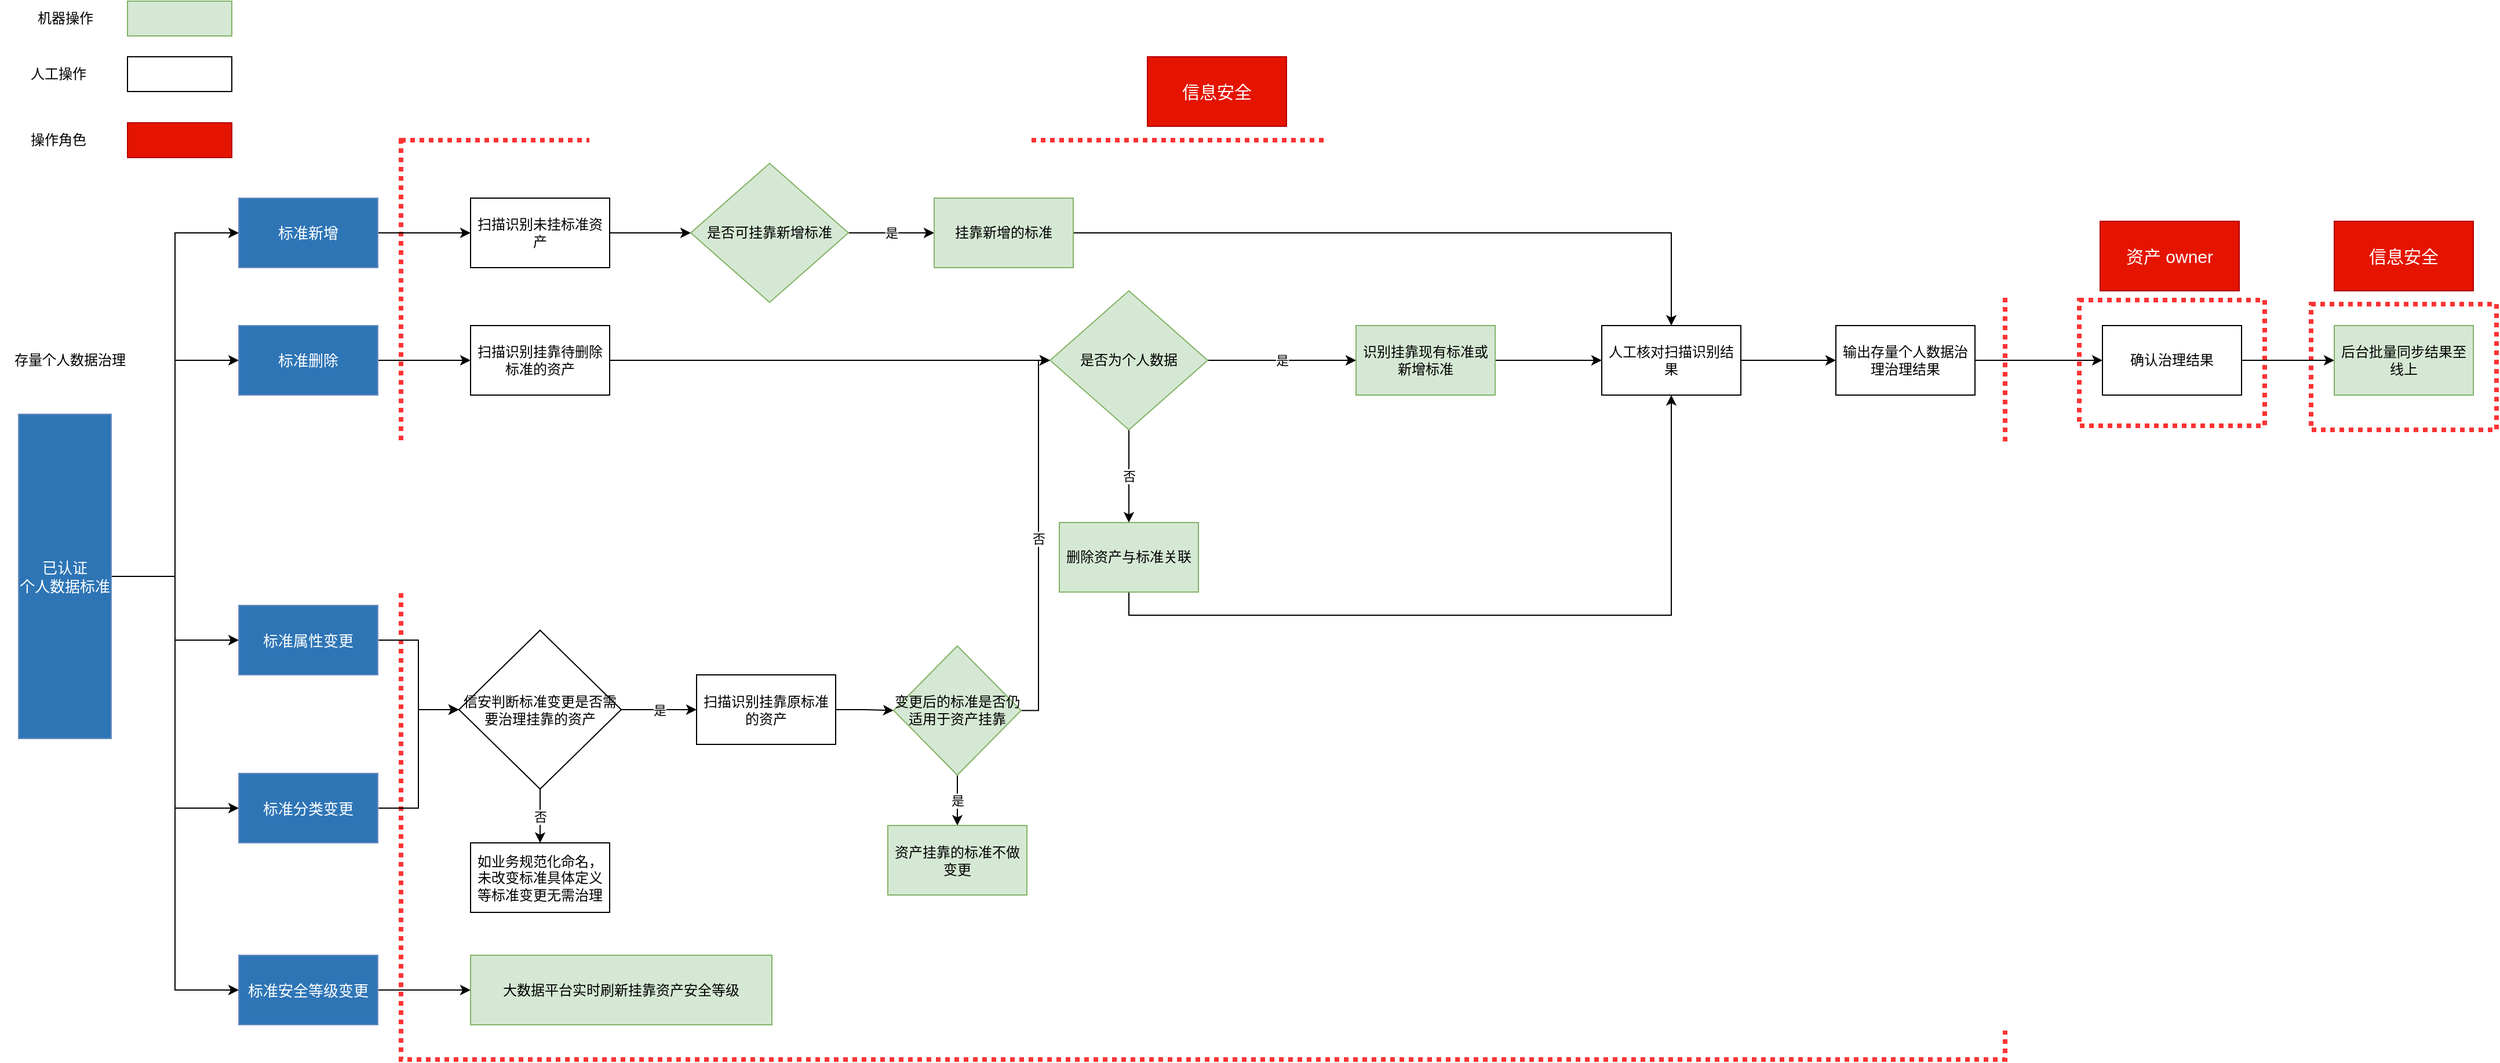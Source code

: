 <mxfile version="21.6.8" type="device" pages="4">
  <diagram name="存量个人数据治理" id="f2RCXr-szaptFrR6acO9">
    <mxGraphModel dx="1912" dy="1209" grid="1" gridSize="10" guides="1" tooltips="1" connect="1" arrows="1" fold="1" page="1" pageScale="1" pageWidth="827" pageHeight="1169" math="0" shadow="0">
      <root>
        <mxCell id="0" />
        <mxCell id="1" parent="0" />
        <mxCell id="DDnwf4MLfgShzfSE2NPD-1" value="" style="rounded=0;whiteSpace=wrap;html=1;fillColor=none;dashed=1;strokeColor=#FF3333;strokeWidth=4;perimeterSpacing=0;dashPattern=1 1;movable=1;resizable=1;rotatable=1;deletable=1;editable=1;locked=0;connectable=1;" vertex="1" parent="1">
          <mxGeometry x="2034" y="441.5" width="160" height="108.5" as="geometry" />
        </mxCell>
        <mxCell id="OXN77DFbEK2L24LGMY6N-2" value="" style="rounded=0;whiteSpace=wrap;html=1;fillColor=none;dashed=1;strokeColor=#FF3333;strokeWidth=4;perimeterSpacing=0;dashPattern=1 1;" vertex="1" parent="1">
          <mxGeometry x="1834" y="438" width="160" height="108.5" as="geometry" />
        </mxCell>
        <mxCell id="0pEo9RN9CWT-zvnx627b-1" value="" style="rounded=0;whiteSpace=wrap;html=1;fillColor=none;dashed=1;dashPattern=1 1;strokeColor=#FF3333;strokeWidth=4;perimeterSpacing=0;movable=1;resizable=1;rotatable=1;deletable=1;editable=1;locked=0;connectable=1;" parent="1" vertex="1">
          <mxGeometry x="386" y="300" width="1384" height="793.5" as="geometry" />
        </mxCell>
        <mxCell id="0BFrpDiBS5q8Bj5oZKMj-3" value="" style="edgeStyle=orthogonalEdgeStyle;rounded=0;orthogonalLoop=1;jettySize=auto;html=1;" parent="1" source="0BFrpDiBS5q8Bj5oZKMj-1" target="0BFrpDiBS5q8Bj5oZKMj-2" edge="1">
          <mxGeometry relative="1" as="geometry" />
        </mxCell>
        <mxCell id="0BFrpDiBS5q8Bj5oZKMj-1" value="标准新增" style="rounded=0;whiteSpace=wrap;html=1;fillColor=#2E75B6;strokeColor=#6c8ebf;fontColor=#FFFFFF;fontSize=13;fontFamily=Helvetica;" parent="1" vertex="1">
          <mxGeometry x="246" y="350" width="120" height="60" as="geometry" />
        </mxCell>
        <mxCell id="0pEo9RN9CWT-zvnx627b-6" style="edgeStyle=orthogonalEdgeStyle;rounded=0;orthogonalLoop=1;jettySize=auto;html=1;exitX=1;exitY=0.5;exitDx=0;exitDy=0;entryX=0;entryY=0.5;entryDx=0;entryDy=0;" parent="1" source="0BFrpDiBS5q8Bj5oZKMj-2" target="0pEo9RN9CWT-zvnx627b-5" edge="1">
          <mxGeometry relative="1" as="geometry" />
        </mxCell>
        <mxCell id="0BFrpDiBS5q8Bj5oZKMj-2" value="扫描识别未挂标准资产" style="whiteSpace=wrap;html=1;rounded=0;" parent="1" vertex="1">
          <mxGeometry x="446" y="350" width="120" height="60" as="geometry" />
        </mxCell>
        <mxCell id="J1sYFGoK1APqOmeYqBDs-35" style="edgeStyle=orthogonalEdgeStyle;rounded=0;orthogonalLoop=1;jettySize=auto;html=1;entryX=0;entryY=0.5;entryDx=0;entryDy=0;" edge="1" parent="1" source="0BFrpDiBS5q8Bj5oZKMj-6" target="0BFrpDiBS5q8Bj5oZKMj-8">
          <mxGeometry relative="1" as="geometry" />
        </mxCell>
        <mxCell id="0BFrpDiBS5q8Bj5oZKMj-6" value="输出存量个人数据治理治理结果" style="whiteSpace=wrap;html=1;rounded=0;" parent="1" vertex="1">
          <mxGeometry x="1624" y="460" width="120" height="60" as="geometry" />
        </mxCell>
        <mxCell id="0BFrpDiBS5q8Bj5oZKMj-11" value="" style="edgeStyle=orthogonalEdgeStyle;rounded=0;orthogonalLoop=1;jettySize=auto;html=1;" parent="1" source="0BFrpDiBS5q8Bj5oZKMj-8" target="0BFrpDiBS5q8Bj5oZKMj-10" edge="1">
          <mxGeometry relative="1" as="geometry" />
        </mxCell>
        <mxCell id="0BFrpDiBS5q8Bj5oZKMj-8" value="确认治理结果" style="whiteSpace=wrap;html=1;rounded=0;" parent="1" vertex="1">
          <mxGeometry x="1854" y="460" width="120" height="60" as="geometry" />
        </mxCell>
        <mxCell id="0BFrpDiBS5q8Bj5oZKMj-10" value="后台批量同步结果至线上" style="whiteSpace=wrap;html=1;rounded=0;fillColor=#d5e8d4;strokeColor=#82b366;" parent="1" vertex="1">
          <mxGeometry x="2054" y="460" width="120" height="60" as="geometry" />
        </mxCell>
        <mxCell id="0BFrpDiBS5q8Bj5oZKMj-14" value="" style="edgeStyle=orthogonalEdgeStyle;rounded=0;orthogonalLoop=1;jettySize=auto;html=1;" parent="1" source="0BFrpDiBS5q8Bj5oZKMj-12" target="0BFrpDiBS5q8Bj5oZKMj-13" edge="1">
          <mxGeometry relative="1" as="geometry" />
        </mxCell>
        <mxCell id="0BFrpDiBS5q8Bj5oZKMj-12" value="标准删除" style="whiteSpace=wrap;html=1;fillColor=#2E75B6;strokeColor=#6c8ebf;fontColor=#FFFFFF;fontSize=13;fontFamily=Helvetica;" parent="1" vertex="1">
          <mxGeometry x="246" y="460" width="120" height="60" as="geometry" />
        </mxCell>
        <mxCell id="0BFrpDiBS5q8Bj5oZKMj-35" style="edgeStyle=orthogonalEdgeStyle;rounded=0;orthogonalLoop=1;jettySize=auto;html=1;exitX=1;exitY=0.5;exitDx=0;exitDy=0;entryX=0;entryY=0.5;entryDx=0;entryDy=0;" parent="1" source="0BFrpDiBS5q8Bj5oZKMj-13" target="0BFrpDiBS5q8Bj5oZKMj-28" edge="1">
          <mxGeometry relative="1" as="geometry" />
        </mxCell>
        <mxCell id="0BFrpDiBS5q8Bj5oZKMj-13" value="扫描识别挂靠待删除标准的资产" style="whiteSpace=wrap;html=1;" parent="1" vertex="1">
          <mxGeometry x="446" y="460" width="120" height="60" as="geometry" />
        </mxCell>
        <mxCell id="0BFrpDiBS5q8Bj5oZKMj-44" style="edgeStyle=orthogonalEdgeStyle;rounded=0;orthogonalLoop=1;jettySize=auto;html=1;exitX=1;exitY=0.5;exitDx=0;exitDy=0;" parent="1" source="0BFrpDiBS5q8Bj5oZKMj-20" target="0BFrpDiBS5q8Bj5oZKMj-41" edge="1">
          <mxGeometry relative="1" as="geometry" />
        </mxCell>
        <mxCell id="0BFrpDiBS5q8Bj5oZKMj-20" value="识别挂靠现有标准或新增标准" style="whiteSpace=wrap;html=1;fillColor=#d5e8d4;strokeColor=#82b366;" parent="1" vertex="1">
          <mxGeometry x="1210" y="460" width="120" height="60" as="geometry" />
        </mxCell>
        <mxCell id="0BFrpDiBS5q8Bj5oZKMj-33" value="否" style="edgeStyle=orthogonalEdgeStyle;rounded=0;orthogonalLoop=1;jettySize=auto;html=1;" parent="1" source="0BFrpDiBS5q8Bj5oZKMj-28" target="0BFrpDiBS5q8Bj5oZKMj-32" edge="1">
          <mxGeometry relative="1" as="geometry">
            <mxPoint as="offset" />
          </mxGeometry>
        </mxCell>
        <mxCell id="0BFrpDiBS5q8Bj5oZKMj-37" value="是" style="edgeStyle=orthogonalEdgeStyle;rounded=0;orthogonalLoop=1;jettySize=auto;html=1;exitX=1;exitY=0.5;exitDx=0;exitDy=0;" parent="1" source="0BFrpDiBS5q8Bj5oZKMj-28" target="0BFrpDiBS5q8Bj5oZKMj-20" edge="1">
          <mxGeometry x="-0.008" relative="1" as="geometry">
            <mxPoint as="offset" />
            <mxPoint x="1166" y="490.0" as="targetPoint" />
          </mxGeometry>
        </mxCell>
        <mxCell id="0BFrpDiBS5q8Bj5oZKMj-28" value="是否为个人数据" style="rhombus;whiteSpace=wrap;html=1;fillColor=#d5e8d4;strokeColor=#82b366;" parent="1" vertex="1">
          <mxGeometry x="946" y="430" width="136" height="120" as="geometry" />
        </mxCell>
        <mxCell id="_p-sEq926JGqB2-p00BP-1" style="edgeStyle=orthogonalEdgeStyle;rounded=0;orthogonalLoop=1;jettySize=auto;html=1;exitX=0.5;exitY=1;exitDx=0;exitDy=0;" edge="1" parent="1" source="0BFrpDiBS5q8Bj5oZKMj-32" target="0BFrpDiBS5q8Bj5oZKMj-41">
          <mxGeometry relative="1" as="geometry" />
        </mxCell>
        <mxCell id="0BFrpDiBS5q8Bj5oZKMj-32" value="删除资产与标准关联" style="whiteSpace=wrap;html=1;fillColor=#d5e8d4;strokeColor=#82b366;" parent="1" vertex="1">
          <mxGeometry x="954" y="630" width="120" height="60" as="geometry" />
        </mxCell>
        <mxCell id="vSILaKFt_eQt2li9x0VA-24" style="edgeStyle=orthogonalEdgeStyle;rounded=0;orthogonalLoop=1;jettySize=auto;html=1;entryX=0;entryY=0.5;entryDx=0;entryDy=0;" parent="1" source="0BFrpDiBS5q8Bj5oZKMj-41" target="0BFrpDiBS5q8Bj5oZKMj-6" edge="1">
          <mxGeometry relative="1" as="geometry" />
        </mxCell>
        <mxCell id="0BFrpDiBS5q8Bj5oZKMj-41" value="人工核对扫描识别结果" style="whiteSpace=wrap;html=1;" parent="1" vertex="1">
          <mxGeometry x="1422" y="460" width="120" height="60" as="geometry" />
        </mxCell>
        <mxCell id="vSILaKFt_eQt2li9x0VA-5" value="" style="edgeStyle=orthogonalEdgeStyle;rounded=0;orthogonalLoop=1;jettySize=auto;html=1;exitX=1;exitY=0.5;exitDx=0;exitDy=0;" parent="1" source="0BFrpDiBS5q8Bj5oZKMj-46" target="vSILaKFt_eQt2li9x0VA-4" edge="1">
          <mxGeometry relative="1" as="geometry">
            <mxPoint x="366" y="773.5" as="sourcePoint" />
          </mxGeometry>
        </mxCell>
        <mxCell id="0BFrpDiBS5q8Bj5oZKMj-46" value="标准属性变更" style="whiteSpace=wrap;html=1;fillColor=#2E75B6;strokeColor=#6c8ebf;fontColor=#FFFFFF;fontSize=13;fontFamily=Helvetica;" parent="1" vertex="1">
          <mxGeometry x="246" y="701.5" width="120" height="60" as="geometry" />
        </mxCell>
        <mxCell id="0BFrpDiBS5q8Bj5oZKMj-48" value="存量个人数据治理" style="text;html=1;align=center;verticalAlign=middle;resizable=0;points=[];autosize=1;strokeColor=none;fillColor=none;" parent="1" vertex="1">
          <mxGeometry x="40" y="475" width="120" height="30" as="geometry" />
        </mxCell>
        <mxCell id="vSILaKFt_eQt2li9x0VA-8" style="edgeStyle=orthogonalEdgeStyle;rounded=0;orthogonalLoop=1;jettySize=auto;html=1;exitX=1;exitY=0.5;exitDx=0;exitDy=0;entryX=0;entryY=0.5;entryDx=0;entryDy=0;" parent="1" source="0BFrpDiBS5q8Bj5oZKMj-49" target="vSILaKFt_eQt2li9x0VA-4" edge="1">
          <mxGeometry relative="1" as="geometry">
            <mxPoint x="366" y="888.5" as="sourcePoint" />
          </mxGeometry>
        </mxCell>
        <mxCell id="0BFrpDiBS5q8Bj5oZKMj-49" value="标准分类变更" style="whiteSpace=wrap;html=1;fillColor=#2E75B6;strokeColor=#6c8ebf;fontColor=#FFFFFF;fontSize=13;fontFamily=Helvetica;" parent="1" vertex="1">
          <mxGeometry x="246" y="846.5" width="120" height="60" as="geometry" />
        </mxCell>
        <mxCell id="0BFrpDiBS5q8Bj5oZKMj-53" value="" style="edgeStyle=orthogonalEdgeStyle;rounded=0;orthogonalLoop=1;jettySize=auto;html=1;" parent="1" source="0BFrpDiBS5q8Bj5oZKMj-50" target="0BFrpDiBS5q8Bj5oZKMj-52" edge="1">
          <mxGeometry relative="1" as="geometry" />
        </mxCell>
        <mxCell id="0BFrpDiBS5q8Bj5oZKMj-50" value="标准安全等级变更" style="whiteSpace=wrap;html=1;fillColor=#2E75B6;strokeColor=#6c8ebf;fontColor=#FFFFFF;fontSize=13;fontFamily=Helvetica;" parent="1" vertex="1">
          <mxGeometry x="246" y="1003.5" width="120" height="60" as="geometry" />
        </mxCell>
        <mxCell id="0BFrpDiBS5q8Bj5oZKMj-52" value="大数据平台实时刷新挂靠资产安全等级" style="whiteSpace=wrap;html=1;fillColor=#d5e8d4;strokeColor=#82b366;" parent="1" vertex="1">
          <mxGeometry x="446" y="1003.5" width="260" height="60" as="geometry" />
        </mxCell>
        <mxCell id="vSILaKFt_eQt2li9x0VA-7" value="否" style="edgeStyle=orthogonalEdgeStyle;rounded=0;orthogonalLoop=1;jettySize=auto;html=1;" parent="1" source="vSILaKFt_eQt2li9x0VA-4" target="vSILaKFt_eQt2li9x0VA-6" edge="1">
          <mxGeometry relative="1" as="geometry" />
        </mxCell>
        <mxCell id="vSILaKFt_eQt2li9x0VA-10" value="是" style="edgeStyle=orthogonalEdgeStyle;rounded=0;orthogonalLoop=1;jettySize=auto;html=1;exitX=1;exitY=0.5;exitDx=0;exitDy=0;" parent="1" source="vSILaKFt_eQt2li9x0VA-4" target="vSILaKFt_eQt2li9x0VA-11" edge="1">
          <mxGeometry relative="1" as="geometry">
            <mxPoint x="726" y="791.5" as="targetPoint" />
          </mxGeometry>
        </mxCell>
        <mxCell id="vSILaKFt_eQt2li9x0VA-4" value="信安判断标准变更是否需要治理挂靠的资产" style="rhombus;whiteSpace=wrap;html=1;" parent="1" vertex="1">
          <mxGeometry x="436" y="723" width="140" height="137" as="geometry" />
        </mxCell>
        <mxCell id="vSILaKFt_eQt2li9x0VA-6" value="如业务规范化命名，未改变标准具体定义等标准变更无需治理" style="whiteSpace=wrap;html=1;" parent="1" vertex="1">
          <mxGeometry x="446" y="906.5" width="120" height="60" as="geometry" />
        </mxCell>
        <mxCell id="J1sYFGoK1APqOmeYqBDs-9" value="" style="edgeStyle=orthogonalEdgeStyle;rounded=0;orthogonalLoop=1;jettySize=auto;html=1;" edge="1" parent="1" source="vSILaKFt_eQt2li9x0VA-11" target="J1sYFGoK1APqOmeYqBDs-8">
          <mxGeometry relative="1" as="geometry" />
        </mxCell>
        <mxCell id="vSILaKFt_eQt2li9x0VA-11" value="扫描识别挂靠原标准的资产" style="whiteSpace=wrap;html=1;" parent="1" vertex="1">
          <mxGeometry x="641" y="761.5" width="120" height="60" as="geometry" />
        </mxCell>
        <mxCell id="vSILaKFt_eQt2li9x0VA-16" style="edgeStyle=orthogonalEdgeStyle;rounded=0;orthogonalLoop=1;jettySize=auto;html=1;exitX=1;exitY=0.5;exitDx=0;exitDy=0;entryX=0;entryY=0.5;entryDx=0;entryDy=0;" parent="1" source="vSILaKFt_eQt2li9x0VA-15" target="0BFrpDiBS5q8Bj5oZKMj-1" edge="1">
          <mxGeometry relative="1" as="geometry" />
        </mxCell>
        <mxCell id="vSILaKFt_eQt2li9x0VA-17" style="edgeStyle=orthogonalEdgeStyle;rounded=0;orthogonalLoop=1;jettySize=auto;html=1;exitX=1;exitY=0.5;exitDx=0;exitDy=0;entryX=0;entryY=0.5;entryDx=0;entryDy=0;" parent="1" source="vSILaKFt_eQt2li9x0VA-15" target="0BFrpDiBS5q8Bj5oZKMj-12" edge="1">
          <mxGeometry relative="1" as="geometry" />
        </mxCell>
        <mxCell id="vSILaKFt_eQt2li9x0VA-18" style="edgeStyle=orthogonalEdgeStyle;rounded=0;orthogonalLoop=1;jettySize=auto;html=1;" parent="1" source="vSILaKFt_eQt2li9x0VA-15" target="0BFrpDiBS5q8Bj5oZKMj-46" edge="1">
          <mxGeometry relative="1" as="geometry" />
        </mxCell>
        <mxCell id="vSILaKFt_eQt2li9x0VA-19" style="edgeStyle=orthogonalEdgeStyle;rounded=0;orthogonalLoop=1;jettySize=auto;html=1;entryX=0;entryY=0.5;entryDx=0;entryDy=0;" parent="1" source="vSILaKFt_eQt2li9x0VA-15" target="0BFrpDiBS5q8Bj5oZKMj-49" edge="1">
          <mxGeometry relative="1" as="geometry" />
        </mxCell>
        <mxCell id="vSILaKFt_eQt2li9x0VA-20" style="edgeStyle=orthogonalEdgeStyle;rounded=0;orthogonalLoop=1;jettySize=auto;html=1;entryX=0;entryY=0.5;entryDx=0;entryDy=0;" parent="1" source="vSILaKFt_eQt2li9x0VA-15" target="0BFrpDiBS5q8Bj5oZKMj-50" edge="1">
          <mxGeometry relative="1" as="geometry" />
        </mxCell>
        <mxCell id="vSILaKFt_eQt2li9x0VA-15" value="已认证&lt;br style=&quot;font-size: 13px;&quot;&gt;个人数据标准" style="whiteSpace=wrap;html=1;fillColor=#2E75B6;strokeColor=#6c8ebf;fontColor=#FFFFFF;fontSize=13;fontFamily=Helvetica;" parent="1" vertex="1">
          <mxGeometry x="56" y="536.5" width="80" height="280" as="geometry" />
        </mxCell>
        <mxCell id="0pEo9RN9CWT-zvnx627b-8" value="是" style="edgeStyle=orthogonalEdgeStyle;rounded=0;orthogonalLoop=1;jettySize=auto;html=1;exitX=1;exitY=0.5;exitDx=0;exitDy=0;" parent="1" source="0pEo9RN9CWT-zvnx627b-5" target="0pEo9RN9CWT-zvnx627b-7" edge="1">
          <mxGeometry relative="1" as="geometry" />
        </mxCell>
        <mxCell id="0pEo9RN9CWT-zvnx627b-5" value="是否可挂靠新增标准" style="rhombus;whiteSpace=wrap;html=1;fillColor=#d5e8d4;strokeColor=#82b366;" parent="1" vertex="1">
          <mxGeometry x="636" y="320" width="136" height="120" as="geometry" />
        </mxCell>
        <mxCell id="0pEo9RN9CWT-zvnx627b-9" style="edgeStyle=orthogonalEdgeStyle;rounded=0;orthogonalLoop=1;jettySize=auto;html=1;exitX=1;exitY=0.5;exitDx=0;exitDy=0;" parent="1" source="0pEo9RN9CWT-zvnx627b-7" target="0BFrpDiBS5q8Bj5oZKMj-41" edge="1">
          <mxGeometry relative="1" as="geometry">
            <mxPoint x="1578" y="380" as="targetPoint" />
          </mxGeometry>
        </mxCell>
        <mxCell id="0pEo9RN9CWT-zvnx627b-7" value="挂靠新增的标准" style="whiteSpace=wrap;html=1;fillColor=#d5e8d4;strokeColor=#82b366;" parent="1" vertex="1">
          <mxGeometry x="846" y="350" width="120" height="60" as="geometry" />
        </mxCell>
        <mxCell id="J1sYFGoK1APqOmeYqBDs-12" value="是" style="edgeStyle=orthogonalEdgeStyle;rounded=0;orthogonalLoop=1;jettySize=auto;html=1;" edge="1" parent="1" source="J1sYFGoK1APqOmeYqBDs-8" target="J1sYFGoK1APqOmeYqBDs-11">
          <mxGeometry relative="1" as="geometry" />
        </mxCell>
        <mxCell id="J1sYFGoK1APqOmeYqBDs-25" value="否" style="edgeStyle=orthogonalEdgeStyle;rounded=0;orthogonalLoop=1;jettySize=auto;html=1;" edge="1" parent="1" source="J1sYFGoK1APqOmeYqBDs-8" target="0BFrpDiBS5q8Bj5oZKMj-28">
          <mxGeometry relative="1" as="geometry">
            <Array as="points">
              <mxPoint x="936" y="792" />
              <mxPoint x="936" y="490" />
            </Array>
          </mxGeometry>
        </mxCell>
        <mxCell id="J1sYFGoK1APqOmeYqBDs-8" value="变更后的标准是否仍适用于资产挂靠" style="rhombus;whiteSpace=wrap;html=1;fillColor=#d5e8d4;strokeColor=#82b366;" vertex="1" parent="1">
          <mxGeometry x="811" y="736.5" width="110" height="111.5" as="geometry" />
        </mxCell>
        <mxCell id="J1sYFGoK1APqOmeYqBDs-11" value="资产挂靠的标准不做变更" style="whiteSpace=wrap;html=1;fillColor=#d5e8d4;strokeColor=#82b366;" vertex="1" parent="1">
          <mxGeometry x="806" y="891.5" width="120" height="60" as="geometry" />
        </mxCell>
        <mxCell id="J1sYFGoK1APqOmeYqBDs-36" value="" style="rounded=0;whiteSpace=wrap;html=1;fillColor=#d5e8d4;strokeColor=#82b366;" vertex="1" parent="1">
          <mxGeometry x="150" y="180" width="90" height="30" as="geometry" />
        </mxCell>
        <mxCell id="J1sYFGoK1APqOmeYqBDs-37" value="机器操作" style="text;html=1;align=center;verticalAlign=middle;resizable=0;points=[];autosize=1;strokeColor=none;fillColor=none;" vertex="1" parent="1">
          <mxGeometry x="61" y="180" width="70" height="30" as="geometry" />
        </mxCell>
        <mxCell id="J1sYFGoK1APqOmeYqBDs-40" value="人工操作" style="text;html=1;align=center;verticalAlign=middle;resizable=0;points=[];autosize=1;strokeColor=none;fillColor=none;" vertex="1" parent="1">
          <mxGeometry x="55" y="228" width="70" height="30" as="geometry" />
        </mxCell>
        <mxCell id="J1sYFGoK1APqOmeYqBDs-41" value="" style="rounded=0;whiteSpace=wrap;html=1;" vertex="1" parent="1">
          <mxGeometry x="150" y="228" width="90" height="30" as="geometry" />
        </mxCell>
        <mxCell id="Q8TXVBJbsQ5oqi9iLiji-2" value="操作角色" style="text;html=1;align=center;verticalAlign=middle;resizable=0;points=[];autosize=1;strokeColor=none;fillColor=none;" vertex="1" parent="1">
          <mxGeometry x="55" y="285" width="70" height="30" as="geometry" />
        </mxCell>
        <mxCell id="Q8TXVBJbsQ5oqi9iLiji-3" value="" style="rounded=0;whiteSpace=wrap;html=1;fillColor=#e51400;fontColor=#ffffff;strokeColor=#B20000;" vertex="1" parent="1">
          <mxGeometry x="150" y="285" width="90" height="30" as="geometry" />
        </mxCell>
        <mxCell id="Q8TXVBJbsQ5oqi9iLiji-4" value="&lt;font style=&quot;font-size: 15px;&quot;&gt;信息安全&lt;/font&gt;" style="rounded=0;whiteSpace=wrap;html=1;fillColor=#e51400;fontColor=#ffffff;strokeColor=#B20000;align=center;verticalAlign=middle;" vertex="1" parent="1">
          <mxGeometry x="1030" y="228" width="120" height="60" as="geometry" />
        </mxCell>
        <mxCell id="Q8TXVBJbsQ5oqi9iLiji-5" value="&lt;font style=&quot;font-size: 15px;&quot;&gt;资产 owner&lt;/font&gt;" style="rounded=0;whiteSpace=wrap;html=1;fillColor=#e51400;fontColor=#ffffff;strokeColor=#B20000;align=center;verticalAlign=middle;" vertex="1" parent="1">
          <mxGeometry x="1852" y="370" width="120" height="60" as="geometry" />
        </mxCell>
        <mxCell id="DDnwf4MLfgShzfSE2NPD-2" value="&lt;font style=&quot;font-size: 15px;&quot;&gt;信息安全&lt;/font&gt;" style="rounded=0;whiteSpace=wrap;html=1;fillColor=#e51400;fontColor=#ffffff;strokeColor=#B20000;align=center;verticalAlign=middle;" vertex="1" parent="1">
          <mxGeometry x="2054" y="370" width="120" height="60" as="geometry" />
        </mxCell>
      </root>
    </mxGraphModel>
  </diagram>
  <diagram id="fdAiffFE53WdC9ERsJNb" name="存量业务数据治理">
    <mxGraphModel dx="1793" dy="1134" grid="1" gridSize="10" guides="1" tooltips="1" connect="1" arrows="1" fold="1" page="1" pageScale="1" pageWidth="827" pageHeight="1169" math="0" shadow="0">
      <root>
        <mxCell id="0" />
        <mxCell id="1" parent="0" />
        <mxCell id="xl4D9hHCMlcZG6tz3_b5-2" value="" style="rounded=0;whiteSpace=wrap;html=1;fillColor=none;dashed=1;strokeColor=#FF3333;strokeWidth=4;perimeterSpacing=0;dashPattern=1 1;" vertex="1" parent="1">
          <mxGeometry x="1990" y="472.88" width="160" height="102.12" as="geometry" />
        </mxCell>
        <mxCell id="8NdglAbXuu7aNDXK-ixa-1" value="" style="rounded=0;whiteSpace=wrap;html=1;fillColor=none;dashed=1;dashPattern=1 1;strokeColor=#FF3333;strokeWidth=4;perimeterSpacing=0;movable=1;resizable=1;rotatable=1;deletable=1;editable=1;locked=0;connectable=1;" vertex="1" parent="1">
          <mxGeometry x="630" y="265" width="1010" height="770" as="geometry" />
        </mxCell>
        <mxCell id="UPuKGy_n7utz2KrcEJ-4-2" value="" style="edgeStyle=orthogonalEdgeStyle;rounded=0;orthogonalLoop=1;jettySize=auto;html=1;" edge="1" parent="1" source="_8YLSJeiBvQ_hG9sJmDb-1" target="UPuKGy_n7utz2KrcEJ-4-1">
          <mxGeometry relative="1" as="geometry" />
        </mxCell>
        <mxCell id="_8YLSJeiBvQ_hG9sJmDb-1" value="标准新增" style="rounded=0;whiteSpace=wrap;html=1;fillColor=#2E75B6;strokeColor=#6c8ebf;fontColor=#FFFFFF;fontSize=13;" parent="1" vertex="1">
          <mxGeometry x="490" y="335" width="120" height="60" as="geometry" />
        </mxCell>
        <mxCell id="aPW7XESkRP2ZmPpCm7Nv-3" value="" style="edgeStyle=orthogonalEdgeStyle;rounded=0;orthogonalLoop=1;jettySize=auto;html=1;" edge="1" parent="1" source="_8YLSJeiBvQ_hG9sJmDb-2" target="aPW7XESkRP2ZmPpCm7Nv-2">
          <mxGeometry relative="1" as="geometry" />
        </mxCell>
        <mxCell id="_8YLSJeiBvQ_hG9sJmDb-2" value="标准删除" style="whiteSpace=wrap;html=1;fillColor=#2E75B6;strokeColor=#6c8ebf;fontColor=#FFFFFF;fontSize=13;" parent="1" vertex="1">
          <mxGeometry x="490" y="495" width="120" height="60" as="geometry" />
        </mxCell>
        <mxCell id="gWj4PczUtg6weOS1lotW-5" style="edgeStyle=orthogonalEdgeStyle;rounded=0;orthogonalLoop=1;jettySize=auto;html=1;" edge="1" parent="1" source="_8YLSJeiBvQ_hG9sJmDb-3" target="gWj4PczUtg6weOS1lotW-2">
          <mxGeometry relative="1" as="geometry" />
        </mxCell>
        <mxCell id="_8YLSJeiBvQ_hG9sJmDb-3" value="标准属性变更" style="whiteSpace=wrap;html=1;fillColor=#2E75B6;strokeColor=#6c8ebf;fontColor=#FFFFFF;fontSize=13;" parent="1" vertex="1">
          <mxGeometry x="490" y="631.5" width="120" height="60" as="geometry" />
        </mxCell>
        <mxCell id="gWj4PczUtg6weOS1lotW-4" style="edgeStyle=orthogonalEdgeStyle;rounded=0;orthogonalLoop=1;jettySize=auto;html=1;entryX=0;entryY=0.5;entryDx=0;entryDy=0;" edge="1" parent="1" source="_8YLSJeiBvQ_hG9sJmDb-4" target="gWj4PczUtg6weOS1lotW-2">
          <mxGeometry relative="1" as="geometry" />
        </mxCell>
        <mxCell id="_8YLSJeiBvQ_hG9sJmDb-4" value="标准分类变更" style="whiteSpace=wrap;html=1;fillColor=#2E75B6;strokeColor=#6c8ebf;fontColor=#FFFFFF;fontSize=13;" parent="1" vertex="1">
          <mxGeometry x="490" y="741.5" width="120" height="60" as="geometry" />
        </mxCell>
        <mxCell id="5Q2gQMSaQFW5B0ApNc08-2" style="edgeStyle=orthogonalEdgeStyle;rounded=0;orthogonalLoop=1;jettySize=auto;html=1;entryX=0;entryY=0.5;entryDx=0;entryDy=0;" edge="1" parent="1" source="_8YLSJeiBvQ_hG9sJmDb-5" target="5Q2gQMSaQFW5B0ApNc08-1">
          <mxGeometry relative="1" as="geometry" />
        </mxCell>
        <mxCell id="_8YLSJeiBvQ_hG9sJmDb-5" value="标准安全等级变更" style="whiteSpace=wrap;html=1;fillColor=#2E75B6;strokeColor=#6c8ebf;fontColor=#FFFFFF;fontSize=13;" parent="1" vertex="1">
          <mxGeometry x="490" y="906.5" width="120" height="60" as="geometry" />
        </mxCell>
        <mxCell id="_8YLSJeiBvQ_hG9sJmDb-6" style="edgeStyle=orthogonalEdgeStyle;rounded=0;orthogonalLoop=1;jettySize=auto;html=1;exitX=1;exitY=0.5;exitDx=0;exitDy=0;entryX=0;entryY=0.5;entryDx=0;entryDy=0;" parent="1" source="_8YLSJeiBvQ_hG9sJmDb-11" target="_8YLSJeiBvQ_hG9sJmDb-1" edge="1">
          <mxGeometry relative="1" as="geometry" />
        </mxCell>
        <mxCell id="_8YLSJeiBvQ_hG9sJmDb-7" style="edgeStyle=orthogonalEdgeStyle;rounded=0;orthogonalLoop=1;jettySize=auto;html=1;exitX=1;exitY=0.5;exitDx=0;exitDy=0;entryX=0;entryY=0.5;entryDx=0;entryDy=0;" parent="1" source="_8YLSJeiBvQ_hG9sJmDb-11" target="_8YLSJeiBvQ_hG9sJmDb-2" edge="1">
          <mxGeometry relative="1" as="geometry" />
        </mxCell>
        <mxCell id="_8YLSJeiBvQ_hG9sJmDb-8" style="edgeStyle=orthogonalEdgeStyle;rounded=0;orthogonalLoop=1;jettySize=auto;html=1;" parent="1" source="_8YLSJeiBvQ_hG9sJmDb-11" target="_8YLSJeiBvQ_hG9sJmDb-3" edge="1">
          <mxGeometry relative="1" as="geometry" />
        </mxCell>
        <mxCell id="_8YLSJeiBvQ_hG9sJmDb-9" style="edgeStyle=orthogonalEdgeStyle;rounded=0;orthogonalLoop=1;jettySize=auto;html=1;entryX=0;entryY=0.5;entryDx=0;entryDy=0;" parent="1" source="_8YLSJeiBvQ_hG9sJmDb-11" target="_8YLSJeiBvQ_hG9sJmDb-4" edge="1">
          <mxGeometry relative="1" as="geometry" />
        </mxCell>
        <mxCell id="_8YLSJeiBvQ_hG9sJmDb-10" style="edgeStyle=orthogonalEdgeStyle;rounded=0;orthogonalLoop=1;jettySize=auto;html=1;entryX=0;entryY=0.5;entryDx=0;entryDy=0;" parent="1" source="_8YLSJeiBvQ_hG9sJmDb-11" target="_8YLSJeiBvQ_hG9sJmDb-5" edge="1">
          <mxGeometry relative="1" as="geometry" />
        </mxCell>
        <mxCell id="_8YLSJeiBvQ_hG9sJmDb-11" value="已认证&lt;br style=&quot;font-size: 13px;&quot;&gt;业务数据标准" style="whiteSpace=wrap;html=1;fillColor=#2E75B6;strokeColor=#6c8ebf;fontColor=#FFFFFF;fontSize=13;" parent="1" vertex="1">
          <mxGeometry x="300" y="521.5" width="80" height="280" as="geometry" />
        </mxCell>
        <mxCell id="SObMg967Jl87AiwSJ7Fb-4" value="" style="edgeStyle=orthogonalEdgeStyle;rounded=0;orthogonalLoop=1;jettySize=auto;html=1;" edge="1" parent="1" source="UPuKGy_n7utz2KrcEJ-4-1" target="SObMg967Jl87AiwSJ7Fb-3">
          <mxGeometry relative="1" as="geometry" />
        </mxCell>
        <mxCell id="UPuKGy_n7utz2KrcEJ-4-1" value="将未挂标准的资产与新标准精准匹配" style="rounded=0;whiteSpace=wrap;html=1;" vertex="1" parent="1">
          <mxGeometry x="680" y="335" width="120" height="60" as="geometry" />
        </mxCell>
        <mxCell id="3Lqqin_bQQ8mT-7moz7N-1" style="edgeStyle=orthogonalEdgeStyle;rounded=0;orthogonalLoop=1;jettySize=auto;html=1;entryX=0;entryY=0.5;entryDx=0;entryDy=0;" edge="1" parent="1" source="aPW7XESkRP2ZmPpCm7Nv-2" target="1gVcEIN0mbB3N-DpHILZ-3">
          <mxGeometry relative="1" as="geometry" />
        </mxCell>
        <mxCell id="aPW7XESkRP2ZmPpCm7Nv-2" value="将挂靠待删除标准的资产与业务数据标准库匹配" style="whiteSpace=wrap;html=1;" vertex="1" parent="1">
          <mxGeometry x="680" y="495" width="120" height="60" as="geometry" />
        </mxCell>
        <mxCell id="_sIPSlUrowqBmRl7EfGg-1" style="edgeStyle=orthogonalEdgeStyle;rounded=0;orthogonalLoop=1;jettySize=auto;html=1;entryX=0.5;entryY=0;entryDx=0;entryDy=0;" edge="1" parent="1" source="SObMg967Jl87AiwSJ7Fb-1" target="_sIPSlUrowqBmRl7EfGg-2">
          <mxGeometry relative="1" as="geometry">
            <mxPoint x="1470" y="515" as="targetPoint" />
          </mxGeometry>
        </mxCell>
        <mxCell id="SObMg967Jl87AiwSJ7Fb-1" value="增加辅助整改的标记——可能挂靠新标准的资产" style="whiteSpace=wrap;html=1;rounded=0;fillColor=#d5e8d4;strokeColor=#82b366;" vertex="1" parent="1">
          <mxGeometry x="1030" y="335" width="120" height="60" as="geometry" />
        </mxCell>
        <mxCell id="SObMg967Jl87AiwSJ7Fb-6" value="是" style="edgeStyle=orthogonalEdgeStyle;rounded=0;orthogonalLoop=1;jettySize=auto;html=1;entryX=0;entryY=0.5;entryDx=0;entryDy=0;" edge="1" parent="1" source="SObMg967Jl87AiwSJ7Fb-3" target="SObMg967Jl87AiwSJ7Fb-1">
          <mxGeometry relative="1" as="geometry" />
        </mxCell>
        <mxCell id="SObMg967Jl87AiwSJ7Fb-3" value="基于库表字段名&lt;br&gt;判断是否可匹配新标准" style="rhombus;whiteSpace=wrap;html=1;rounded=0;fillColor=#d5e8d4;strokeColor=#82b366;" vertex="1" parent="1">
          <mxGeometry x="860" y="291.25" width="120" height="147.5" as="geometry" />
        </mxCell>
        <mxCell id="5Q2gQMSaQFW5B0ApNc08-1" value="大数据平台实时刷新挂靠资产安全等级" style="whiteSpace=wrap;html=1;fillColor=#d5e8d4;strokeColor=#82b366;" vertex="1" parent="1">
          <mxGeometry x="680" y="906.5" width="260" height="60" as="geometry" />
        </mxCell>
        <mxCell id="gWj4PczUtg6weOS1lotW-1" value="否" style="edgeStyle=orthogonalEdgeStyle;rounded=0;orthogonalLoop=1;jettySize=auto;html=1;" edge="1" parent="1" source="gWj4PczUtg6weOS1lotW-2" target="gWj4PczUtg6weOS1lotW-3">
          <mxGeometry relative="1" as="geometry" />
        </mxCell>
        <mxCell id="2nej31EwOlxnjxt9Vf5k-2" style="edgeStyle=orthogonalEdgeStyle;rounded=0;orthogonalLoop=1;jettySize=auto;html=1;entryX=0;entryY=0.5;entryDx=0;entryDy=0;" edge="1" parent="1" source="gWj4PczUtg6weOS1lotW-2" target="2nej31EwOlxnjxt9Vf5k-1">
          <mxGeometry relative="1" as="geometry" />
        </mxCell>
        <mxCell id="gWj4PczUtg6weOS1lotW-2" value="信安判断标准变更是否需要治理挂靠的资产" style="rhombus;whiteSpace=wrap;html=1;" vertex="1" parent="1">
          <mxGeometry x="680" y="631.5" width="140" height="137" as="geometry" />
        </mxCell>
        <mxCell id="gWj4PczUtg6weOS1lotW-3" value="如业务规范化命名，未改变标准具体定义等标准变更无需治理" style="whiteSpace=wrap;html=1;" vertex="1" parent="1">
          <mxGeometry x="690" y="803.5" width="120" height="60" as="geometry" />
        </mxCell>
        <mxCell id="_sIPSlUrowqBmRl7EfGg-3" style="edgeStyle=orthogonalEdgeStyle;rounded=0;orthogonalLoop=1;jettySize=auto;html=1;" edge="1" parent="1" source="1gVcEIN0mbB3N-DpHILZ-1" target="_sIPSlUrowqBmRl7EfGg-2">
          <mxGeometry relative="1" as="geometry" />
        </mxCell>
        <mxCell id="1gVcEIN0mbB3N-DpHILZ-1" value="增加辅助整改标记——资产可能挂靠的标准" style="whiteSpace=wrap;html=1;rounded=0;fillColor=#d5e8d4;strokeColor=#82b366;" vertex="1" parent="1">
          <mxGeometry x="1203" y="495" width="120" height="60" as="geometry" />
        </mxCell>
        <mxCell id="1gVcEIN0mbB3N-DpHILZ-2" value="是" style="edgeStyle=orthogonalEdgeStyle;rounded=0;orthogonalLoop=1;jettySize=auto;html=1;entryX=0;entryY=0.5;entryDx=0;entryDy=0;" edge="1" parent="1" source="1gVcEIN0mbB3N-DpHILZ-3" target="1gVcEIN0mbB3N-DpHILZ-1">
          <mxGeometry relative="1" as="geometry" />
        </mxCell>
        <mxCell id="a804OsSK06hn5806fqO_-2" value="否" style="edgeStyle=orthogonalEdgeStyle;rounded=0;orthogonalLoop=1;jettySize=auto;html=1;" edge="1" parent="1" source="1gVcEIN0mbB3N-DpHILZ-3" target="a804OsSK06hn5806fqO_-1">
          <mxGeometry relative="1" as="geometry" />
        </mxCell>
        <mxCell id="1gVcEIN0mbB3N-DpHILZ-3" value="基于库表字段名&lt;br&gt;判断是否可匹配当前标准或其他标准" style="rhombus;whiteSpace=wrap;html=1;rounded=0;fillColor=#d5e8d4;strokeColor=#82b366;" vertex="1" parent="1">
          <mxGeometry x="1033" y="451.25" width="120" height="147.5" as="geometry" />
        </mxCell>
        <mxCell id="3Lqqin_bQQ8mT-7moz7N-2" style="edgeStyle=orthogonalEdgeStyle;rounded=0;orthogonalLoop=1;jettySize=auto;html=1;entryX=0;entryY=0.5;entryDx=0;entryDy=0;" edge="1" parent="1" source="2nej31EwOlxnjxt9Vf5k-1" target="1gVcEIN0mbB3N-DpHILZ-3">
          <mxGeometry relative="1" as="geometry" />
        </mxCell>
        <mxCell id="2nej31EwOlxnjxt9Vf5k-1" value="将挂靠原标准的资产与业务数据标准库匹配" style="whiteSpace=wrap;html=1;" vertex="1" parent="1">
          <mxGeometry x="860" y="670" width="120" height="60" as="geometry" />
        </mxCell>
        <mxCell id="VgTAfRGSz0D5lKfPmU4x-3" value="" style="edgeStyle=orthogonalEdgeStyle;rounded=0;orthogonalLoop=1;jettySize=auto;html=1;jumpSize=6;arcSize=20;" edge="1" parent="1" source="_sIPSlUrowqBmRl7EfGg-2" target="VgTAfRGSz0D5lKfPmU4x-2">
          <mxGeometry relative="1" as="geometry" />
        </mxCell>
        <mxCell id="_sIPSlUrowqBmRl7EfGg-2" value="人工核对并纠正辅助整改的标记结果" style="whiteSpace=wrap;html=1;" vertex="1" parent="1">
          <mxGeometry x="1360" y="495" width="120" height="60" as="geometry" />
        </mxCell>
        <mxCell id="VgTAfRGSz0D5lKfPmU4x-6" value="" style="edgeStyle=orthogonalEdgeStyle;rounded=0;orthogonalLoop=1;jettySize=auto;html=1;" edge="1" parent="1" source="VgTAfRGSz0D5lKfPmU4x-2" target="VgTAfRGSz0D5lKfPmU4x-5">
          <mxGeometry relative="1" as="geometry" />
        </mxCell>
        <mxCell id="VgTAfRGSz0D5lKfPmU4x-2" value="输出各业务线待治理数据清单" style="whiteSpace=wrap;html=1;" vertex="1" parent="1">
          <mxGeometry x="1510" y="495" width="120" height="60" as="geometry" />
        </mxCell>
        <mxCell id="VgTAfRGSz0D5lKfPmU4x-9" value="" style="edgeStyle=orthogonalEdgeStyle;rounded=0;orthogonalLoop=1;jettySize=auto;html=1;" edge="1" parent="1" source="VgTAfRGSz0D5lKfPmU4x-5" target="VgTAfRGSz0D5lKfPmU4x-8">
          <mxGeometry relative="1" as="geometry" />
        </mxCell>
        <mxCell id="VgTAfRGSz0D5lKfPmU4x-5" value="依赖辅助整改标记以及人工判断，对业务数据进行治理" style="whiteSpace=wrap;html=1;" vertex="1" parent="1">
          <mxGeometry x="1691" y="495" width="120" height="60" as="geometry" />
        </mxCell>
        <mxCell id="VgTAfRGSz0D5lKfPmU4x-11" value="" style="edgeStyle=orthogonalEdgeStyle;rounded=0;orthogonalLoop=1;jettySize=auto;html=1;" edge="1" parent="1" source="VgTAfRGSz0D5lKfPmU4x-8" target="VgTAfRGSz0D5lKfPmU4x-10">
          <mxGeometry relative="1" as="geometry" />
        </mxCell>
        <mxCell id="VgTAfRGSz0D5lKfPmU4x-8" value="输出业务数据治理结果" style="whiteSpace=wrap;html=1;" vertex="1" parent="1">
          <mxGeometry x="1841" y="495" width="120" height="60" as="geometry" />
        </mxCell>
        <mxCell id="VgTAfRGSz0D5lKfPmU4x-13" value="" style="edgeStyle=orthogonalEdgeStyle;rounded=0;orthogonalLoop=1;jettySize=auto;html=1;" edge="1" parent="1" source="VgTAfRGSz0D5lKfPmU4x-10" target="VgTAfRGSz0D5lKfPmU4x-12">
          <mxGeometry relative="1" as="geometry" />
        </mxCell>
        <mxCell id="VgTAfRGSz0D5lKfPmU4x-10" value="确认各业务线数据治理结果" style="whiteSpace=wrap;html=1;" vertex="1" parent="1">
          <mxGeometry x="2010" y="495" width="120" height="60" as="geometry" />
        </mxCell>
        <mxCell id="VgTAfRGSz0D5lKfPmU4x-12" value="后台批量同步结果至线上" style="whiteSpace=wrap;html=1;fillColor=#d5e8d4;strokeColor=#82b366;" vertex="1" parent="1">
          <mxGeometry x="2190" y="495" width="120" height="60" as="geometry" />
        </mxCell>
        <mxCell id="xl4D9hHCMlcZG6tz3_b5-1" value="" style="rounded=0;whiteSpace=wrap;html=1;fillColor=none;dashed=1;strokeColor=#FF3333;strokeWidth=4;perimeterSpacing=0;dashPattern=1 1;" vertex="1" parent="1">
          <mxGeometry x="1671" y="470.75" width="309" height="104.25" as="geometry" />
        </mxCell>
        <mxCell id="xl4D9hHCMlcZG6tz3_b5-3" value="" style="rounded=0;whiteSpace=wrap;html=1;fillColor=none;dashed=1;strokeColor=#FF3333;strokeWidth=4;perimeterSpacing=0;dashPattern=1 1;" vertex="1" parent="1">
          <mxGeometry x="2170" y="473.94" width="160" height="102.12" as="geometry" />
        </mxCell>
        <mxCell id="xMHfPTlKwkGA4hVAsQDp-1" value="&lt;font style=&quot;font-size: 15px;&quot;&gt;信息安全&lt;/font&gt;" style="rounded=0;whiteSpace=wrap;html=1;fillColor=#e51400;fontColor=#ffffff;strokeColor=#B20000;align=center;verticalAlign=middle;" vertex="1" parent="1">
          <mxGeometry x="1075" y="185" width="120" height="60" as="geometry" />
        </mxCell>
        <mxCell id="xMHfPTlKwkGA4hVAsQDp-2" value="&lt;font style=&quot;font-size: 15px;&quot;&gt;资产 owner&lt;/font&gt;" style="rounded=0;whiteSpace=wrap;html=1;fillColor=#e51400;fontColor=#ffffff;strokeColor=#B20000;align=center;verticalAlign=middle;" vertex="1" parent="1">
          <mxGeometry x="1765.5" y="395" width="120" height="60" as="geometry" />
        </mxCell>
        <mxCell id="xMHfPTlKwkGA4hVAsQDp-3" value="&lt;font style=&quot;font-size: 15px;&quot;&gt;数据 BP&lt;/font&gt;" style="rounded=0;whiteSpace=wrap;html=1;fillColor=#e51400;fontColor=#ffffff;strokeColor=#B20000;align=center;verticalAlign=middle;" vertex="1" parent="1">
          <mxGeometry x="2010" y="395" width="120" height="60" as="geometry" />
        </mxCell>
        <mxCell id="xMHfPTlKwkGA4hVAsQDp-4" value="&lt;font style=&quot;font-size: 15px;&quot;&gt;信息安全&lt;/font&gt;" style="rounded=0;whiteSpace=wrap;html=1;fillColor=#e51400;fontColor=#ffffff;strokeColor=#B20000;align=center;verticalAlign=middle;" vertex="1" parent="1">
          <mxGeometry x="2190" y="395" width="120" height="60" as="geometry" />
        </mxCell>
        <mxCell id="iB1An0Fg0DLQqxgWGzeS-1" value="" style="rounded=0;whiteSpace=wrap;html=1;fillColor=#d5e8d4;strokeColor=#82b366;" vertex="1" parent="1">
          <mxGeometry x="347" y="140" width="90" height="30" as="geometry" />
        </mxCell>
        <mxCell id="iB1An0Fg0DLQqxgWGzeS-2" value="机器操作" style="text;html=1;align=center;verticalAlign=middle;resizable=0;points=[];autosize=1;strokeColor=none;fillColor=none;" vertex="1" parent="1">
          <mxGeometry x="258" y="140" width="70" height="30" as="geometry" />
        </mxCell>
        <mxCell id="iB1An0Fg0DLQqxgWGzeS-3" value="人工操作" style="text;html=1;align=center;verticalAlign=middle;resizable=0;points=[];autosize=1;strokeColor=none;fillColor=none;" vertex="1" parent="1">
          <mxGeometry x="252" y="188" width="70" height="30" as="geometry" />
        </mxCell>
        <mxCell id="iB1An0Fg0DLQqxgWGzeS-4" value="" style="rounded=0;whiteSpace=wrap;html=1;" vertex="1" parent="1">
          <mxGeometry x="347" y="188" width="90" height="30" as="geometry" />
        </mxCell>
        <mxCell id="iB1An0Fg0DLQqxgWGzeS-5" value="操作角色" style="text;html=1;align=center;verticalAlign=middle;resizable=0;points=[];autosize=1;strokeColor=none;fillColor=none;" vertex="1" parent="1">
          <mxGeometry x="252" y="245" width="70" height="30" as="geometry" />
        </mxCell>
        <mxCell id="iB1An0Fg0DLQqxgWGzeS-6" value="" style="rounded=0;whiteSpace=wrap;html=1;fillColor=#e51400;fontColor=#ffffff;strokeColor=#B20000;" vertex="1" parent="1">
          <mxGeometry x="347" y="245" width="90" height="30" as="geometry" />
        </mxCell>
        <mxCell id="a804OsSK06hn5806fqO_-3" style="edgeStyle=orthogonalEdgeStyle;rounded=0;orthogonalLoop=1;jettySize=auto;html=1;" edge="1" parent="1" source="a804OsSK06hn5806fqO_-1" target="_sIPSlUrowqBmRl7EfGg-2">
          <mxGeometry relative="1" as="geometry" />
        </mxCell>
        <mxCell id="a804OsSK06hn5806fqO_-1" value="增加辅助整改标记——删除资产与标准关联" style="whiteSpace=wrap;html=1;fillColor=#d5e8d4;strokeColor=#82b366;rounded=0;" vertex="1" parent="1">
          <mxGeometry x="1033" y="670" width="120" height="60" as="geometry" />
        </mxCell>
      </root>
    </mxGraphModel>
  </diagram>
  <diagram id="XUi5z57uRmNAQCgHmhnG" name="个人数据抽检晾晒">
    <mxGraphModel dx="1687" dy="1067" grid="1" gridSize="10" guides="1" tooltips="1" connect="1" arrows="1" fold="1" page="1" pageScale="1" pageWidth="827" pageHeight="1169" math="0" shadow="0">
      <root>
        <mxCell id="0" />
        <mxCell id="1" parent="0" />
        <mxCell id="l1clojLNLju3PVygfZwk-1" value="" style="rounded=0;whiteSpace=wrap;html=1;fillColor=none;dashed=1;dashPattern=1 2;strokeColor=#FF3333;strokeWidth=4;perimeterSpacing=0;movable=1;resizable=1;rotatable=1;deletable=1;editable=1;locked=0;connectable=1;" vertex="1" parent="1">
          <mxGeometry x="240" y="180" width="1100" height="670" as="geometry" />
        </mxCell>
        <mxCell id="WAckH5H-nNxumJvLb8KV-5" value="" style="edgeStyle=orthogonalEdgeStyle;rounded=0;orthogonalLoop=1;jettySize=auto;html=1;" edge="1" parent="1" source="WAckH5H-nNxumJvLb8KV-1" target="WAckH5H-nNxumJvLb8KV-4">
          <mxGeometry relative="1" as="geometry" />
        </mxCell>
        <mxCell id="WAckH5H-nNxumJvLb8KV-1" value="&lt;div style=&quot;text-align: center; font-size: 12px;&quot;&gt;&lt;span style=&quot;background-color: initial; font-size: 12px;&quot;&gt;准确率&lt;/span&gt;&lt;/div&gt;&lt;div style=&quot;text-align: center; font-size: 12px;&quot;&gt;&lt;span style=&quot;background-color: initial; font-size: 12px;&quot;&gt;抽检范围：&lt;/span&gt;&lt;span style=&quot;background-color: initial; font-size: 12px;&quot;&gt;随机抽取各业务线挂靠已认证C3C4个人数据标准，且未抽检过的资产&lt;/span&gt;&lt;/div&gt;" style="whiteSpace=wrap;html=1;align=left;fillColor=#2E75B6;fontColor=#FFFFFF;fontSize=12;" vertex="1" parent="1">
          <mxGeometry x="40" y="240" width="150" height="80" as="geometry" />
        </mxCell>
        <mxCell id="WAckH5H-nNxumJvLb8KV-9" value="" style="edgeStyle=orthogonalEdgeStyle;rounded=0;orthogonalLoop=1;jettySize=auto;html=1;" edge="1" parent="1" source="WAckH5H-nNxumJvLb8KV-4" target="WAckH5H-nNxumJvLb8KV-8">
          <mxGeometry relative="1" as="geometry" />
        </mxCell>
        <mxCell id="WAckH5H-nNxumJvLb8KV-4" value="扫描识别抽检数据" style="whiteSpace=wrap;html=1;align=center;" vertex="1" parent="1">
          <mxGeometry x="285" y="250" width="120" height="60" as="geometry" />
        </mxCell>
        <mxCell id="WAckH5H-nNxumJvLb8KV-12" value="否" style="edgeStyle=orthogonalEdgeStyle;rounded=0;orthogonalLoop=1;jettySize=auto;html=1;" edge="1" parent="1" source="WAckH5H-nNxumJvLb8KV-8" target="WAckH5H-nNxumJvLb8KV-11">
          <mxGeometry relative="1" as="geometry" />
        </mxCell>
        <mxCell id="WAckH5H-nNxumJvLb8KV-14" value="是" style="edgeStyle=orthogonalEdgeStyle;rounded=0;orthogonalLoop=1;jettySize=auto;html=1;entryX=0;entryY=0.5;entryDx=0;entryDy=0;" edge="1" parent="1" source="WAckH5H-nNxumJvLb8KV-8" target="WAckH5H-nNxumJvLb8KV-17">
          <mxGeometry relative="1" as="geometry">
            <mxPoint x="645" y="280" as="targetPoint" />
          </mxGeometry>
        </mxCell>
        <mxCell id="WAckH5H-nNxumJvLb8KV-8" value="是否为个人数据" style="rhombus;whiteSpace=wrap;html=1;fillColor=#d5e8d4;strokeColor=#82b366;" vertex="1" parent="1">
          <mxGeometry x="482.5" y="240" width="95" height="80" as="geometry" />
        </mxCell>
        <mxCell id="WAckH5H-nNxumJvLb8KV-25" style="edgeStyle=orthogonalEdgeStyle;rounded=0;orthogonalLoop=1;jettySize=auto;html=1;entryX=0.5;entryY=1;entryDx=0;entryDy=0;" edge="1" parent="1" source="WAckH5H-nNxumJvLb8KV-11" target="WAckH5H-nNxumJvLb8KV-15">
          <mxGeometry relative="1" as="geometry" />
        </mxCell>
        <mxCell id="WAckH5H-nNxumJvLb8KV-11" value="判定错误挂标" style="whiteSpace=wrap;html=1;fillColor=#d5e8d4;strokeColor=#82b366;" vertex="1" parent="1">
          <mxGeometry x="470" y="380" width="120" height="60" as="geometry" />
        </mxCell>
        <mxCell id="WAckH5H-nNxumJvLb8KV-16" value="" style="edgeStyle=orthogonalEdgeStyle;rounded=0;orthogonalLoop=1;jettySize=auto;html=1;exitX=1;exitY=0.5;exitDx=0;exitDy=0;" edge="1" parent="1" source="WAckH5H-nNxumJvLb8KV-23" target="WAckH5H-nNxumJvLb8KV-15">
          <mxGeometry relative="1" as="geometry">
            <mxPoint x="1020" y="280" as="sourcePoint" />
          </mxGeometry>
        </mxCell>
        <mxCell id="WAckH5H-nNxumJvLb8KV-27" value="" style="edgeStyle=orthogonalEdgeStyle;rounded=0;orthogonalLoop=1;jettySize=auto;html=1;" edge="1" parent="1" source="WAckH5H-nNxumJvLb8KV-15" target="2Isaz1CTYuVF7EXmvCTc-8">
          <mxGeometry relative="1" as="geometry">
            <mxPoint x="1210.0" y="280" as="targetPoint" />
          </mxGeometry>
        </mxCell>
        <mxCell id="WAckH5H-nNxumJvLb8KV-15" value="人工核对判定结果" style="whiteSpace=wrap;html=1;" vertex="1" parent="1">
          <mxGeometry x="1010" y="250" width="120" height="60" as="geometry" />
        </mxCell>
        <mxCell id="WAckH5H-nNxumJvLb8KV-21" style="edgeStyle=orthogonalEdgeStyle;rounded=0;orthogonalLoop=1;jettySize=auto;html=1;entryX=0.5;entryY=1;entryDx=0;entryDy=0;" edge="1" parent="1" source="WAckH5H-nNxumJvLb8KV-17" target="WAckH5H-nNxumJvLb8KV-15">
          <mxGeometry relative="1" as="geometry">
            <Array as="points">
              <mxPoint x="700" y="380" />
              <mxPoint x="1070" y="380" />
            </Array>
          </mxGeometry>
        </mxCell>
        <mxCell id="WAckH5H-nNxumJvLb8KV-22" value="是" style="edgeLabel;html=1;align=center;verticalAlign=middle;resizable=0;points=[];" vertex="1" connectable="0" parent="WAckH5H-nNxumJvLb8KV-21">
          <mxGeometry x="-0.121" y="-1" relative="1" as="geometry">
            <mxPoint as="offset" />
          </mxGeometry>
        </mxCell>
        <mxCell id="WAckH5H-nNxumJvLb8KV-24" value="否" style="edgeStyle=orthogonalEdgeStyle;rounded=0;orthogonalLoop=1;jettySize=auto;html=1;" edge="1" parent="1" source="WAckH5H-nNxumJvLb8KV-17" target="WAckH5H-nNxumJvLb8KV-23">
          <mxGeometry relative="1" as="geometry" />
        </mxCell>
        <mxCell id="WAckH5H-nNxumJvLb8KV-17" value="识别挂靠标准是否准确" style="rhombus;whiteSpace=wrap;html=1;fillColor=#d5e8d4;strokeColor=#82b366;" vertex="1" parent="1">
          <mxGeometry x="650" y="235" width="100" height="90" as="geometry" />
        </mxCell>
        <mxCell id="WAckH5H-nNxumJvLb8KV-23" value="识别可能挂靠的其他个人数据标准" style="whiteSpace=wrap;html=1;fillColor=#d5e8d4;strokeColor=#82b366;" vertex="1" parent="1">
          <mxGeometry x="820" y="250" width="120" height="60" as="geometry" />
        </mxCell>
        <mxCell id="WAckH5H-nNxumJvLb8KV-29" value="否" style="edgeStyle=orthogonalEdgeStyle;rounded=0;orthogonalLoop=1;jettySize=auto;html=1;" edge="1" parent="1" source="2Isaz1CTYuVF7EXmvCTc-8" target="WAckH5H-nNxumJvLb8KV-28">
          <mxGeometry relative="1" as="geometry">
            <mxPoint x="1330.0" y="280" as="sourcePoint" />
            <mxPoint as="offset" />
          </mxGeometry>
        </mxCell>
        <mxCell id="WAckH5H-nNxumJvLb8KV-31" value="" style="edgeStyle=orthogonalEdgeStyle;rounded=0;orthogonalLoop=1;jettySize=auto;html=1;" edge="1" parent="1" source="WAckH5H-nNxumJvLb8KV-28" target="WAckH5H-nNxumJvLb8KV-30">
          <mxGeometry relative="1" as="geometry" />
        </mxCell>
        <mxCell id="WAckH5H-nNxumJvLb8KV-28" value="确认抽检结果，反馈疑义项" style="whiteSpace=wrap;html=1;" vertex="1" parent="1">
          <mxGeometry x="1410" y="250" width="120" height="60" as="geometry" />
        </mxCell>
        <mxCell id="WAckH5H-nNxumJvLb8KV-33" value="" style="edgeStyle=orthogonalEdgeStyle;rounded=0;orthogonalLoop=1;jettySize=auto;html=1;" edge="1" parent="1" source="WAckH5H-nNxumJvLb8KV-30" target="WAckH5H-nNxumJvLb8KV-32">
          <mxGeometry relative="1" as="geometry" />
        </mxCell>
        <mxCell id="WAckH5H-nNxumJvLb8KV-30" value="1、纠正结果&lt;br&gt;2、统计各业务线落标准确率、召回率，晾晒结果至各数据 BP、数据 owner、资产 owner" style="whiteSpace=wrap;html=1;align=left;" vertex="1" parent="1">
          <mxGeometry x="1590" y="470" width="120" height="100" as="geometry" />
        </mxCell>
        <mxCell id="WAckH5H-nNxumJvLb8KV-35" value="" style="edgeStyle=orthogonalEdgeStyle;rounded=0;orthogonalLoop=1;jettySize=auto;html=1;" edge="1" parent="1" source="WAckH5H-nNxumJvLb8KV-32" target="WAckH5H-nNxumJvLb8KV-34">
          <mxGeometry relative="1" as="geometry" />
        </mxCell>
        <mxCell id="WAckH5H-nNxumJvLb8KV-32" value="根据整改建议，对挂标异常资产进行整改" style="whiteSpace=wrap;html=1;" vertex="1" parent="1">
          <mxGeometry x="1790" y="490" width="120" height="60" as="geometry" />
        </mxCell>
        <mxCell id="WAckH5H-nNxumJvLb8KV-34" value="1、验收整改结果&lt;br&gt;2、晾晒各中心异常落标整改率" style="whiteSpace=wrap;html=1;align=left;" vertex="1" parent="1">
          <mxGeometry x="1990" y="490" width="120" height="60" as="geometry" />
        </mxCell>
        <mxCell id="2Isaz1CTYuVF7EXmvCTc-3" value="" style="edgeStyle=orthogonalEdgeStyle;rounded=0;orthogonalLoop=1;jettySize=auto;html=1;" edge="1" parent="1" source="WAckH5H-nNxumJvLb8KV-36" target="2Isaz1CTYuVF7EXmvCTc-2">
          <mxGeometry relative="1" as="geometry" />
        </mxCell>
        <mxCell id="WAckH5H-nNxumJvLb8KV-36" value="&lt;div style=&quot;text-align: center; font-size: 12px;&quot;&gt;召回率&lt;/div&gt;&lt;div style=&quot;text-align: center; font-size: 12px;&quot;&gt;抽检范围：随机抽取各业务线未挂靠C3C4个人数据标准且未抽检过的资产&lt;br style=&quot;font-size: 12px;&quot;&gt;&lt;/div&gt;" style="whiteSpace=wrap;html=1;align=left;fillColor=#2E75B6;fontColor=#FFFFFF;fontSize=12;" vertex="1" parent="1">
          <mxGeometry x="30" y="560" width="150" height="80" as="geometry" />
        </mxCell>
        <mxCell id="2Isaz1CTYuVF7EXmvCTc-7" style="edgeStyle=orthogonalEdgeStyle;rounded=0;orthogonalLoop=1;jettySize=auto;html=1;entryX=0;entryY=0.5;entryDx=0;entryDy=0;" edge="1" parent="1" source="2Isaz1CTYuVF7EXmvCTc-2" target="2Isaz1CTYuVF7EXmvCTc-5">
          <mxGeometry relative="1" as="geometry" />
        </mxCell>
        <mxCell id="2Isaz1CTYuVF7EXmvCTc-2" value="扫描识别抽检数据" style="whiteSpace=wrap;html=1;align=center;" vertex="1" parent="1">
          <mxGeometry x="275" y="570" width="120" height="60" as="geometry" />
        </mxCell>
        <mxCell id="2Isaz1CTYuVF7EXmvCTc-4" value="否" style="edgeStyle=orthogonalEdgeStyle;rounded=0;orthogonalLoop=1;jettySize=auto;html=1;entryX=0.5;entryY=1;entryDx=0;entryDy=0;" edge="1" parent="1" source="2Isaz1CTYuVF7EXmvCTc-5" target="2Isaz1CTYuVF7EXmvCTc-16">
          <mxGeometry relative="1" as="geometry">
            <mxPoint x="530" y="700" as="targetPoint" />
            <Array as="points">
              <mxPoint x="530" y="730" />
              <mxPoint x="920" y="730" />
            </Array>
          </mxGeometry>
        </mxCell>
        <mxCell id="2Isaz1CTYuVF7EXmvCTc-15" value="是" style="edgeStyle=orthogonalEdgeStyle;rounded=0;orthogonalLoop=1;jettySize=auto;html=1;entryX=0;entryY=0.5;entryDx=0;entryDy=0;" edge="1" parent="1" source="2Isaz1CTYuVF7EXmvCTc-5" target="2Isaz1CTYuVF7EXmvCTc-14">
          <mxGeometry relative="1" as="geometry" />
        </mxCell>
        <mxCell id="2Isaz1CTYuVF7EXmvCTc-5" value="是否为个人数据" style="rhombus;whiteSpace=wrap;html=1;fillColor=#d5e8d4;strokeColor=#82b366;" vertex="1" parent="1">
          <mxGeometry x="482.5" y="560" width="95" height="80" as="geometry" />
        </mxCell>
        <mxCell id="2Isaz1CTYuVF7EXmvCTc-12" value="是" style="edgeStyle=orthogonalEdgeStyle;rounded=0;orthogonalLoop=1;jettySize=auto;html=1;entryX=0.5;entryY=0;entryDx=0;entryDy=0;" edge="1" parent="1" source="2Isaz1CTYuVF7EXmvCTc-8" target="2Isaz1CTYuVF7EXmvCTc-10">
          <mxGeometry relative="1" as="geometry" />
        </mxCell>
        <mxCell id="2Isaz1CTYuVF7EXmvCTc-8" value="是否为数据入湖机器自动落标或经安全审批" style="rhombus;whiteSpace=wrap;html=1;fillColor=#d5e8d4;strokeColor=#82b366;" vertex="1" parent="1">
          <mxGeometry x="1190" y="210" width="120" height="140" as="geometry" />
        </mxCell>
        <mxCell id="2Isaz1CTYuVF7EXmvCTc-13" style="edgeStyle=orthogonalEdgeStyle;rounded=0;orthogonalLoop=1;jettySize=auto;html=1;" edge="1" parent="1" source="2Isaz1CTYuVF7EXmvCTc-10" target="WAckH5H-nNxumJvLb8KV-30">
          <mxGeometry relative="1" as="geometry" />
        </mxCell>
        <mxCell id="2Isaz1CTYuVF7EXmvCTc-10" value="纳入统计安全个人数据落标准确率" style="whiteSpace=wrap;html=1;" vertex="1" parent="1">
          <mxGeometry x="1190" y="400" width="120" height="60" as="geometry" />
        </mxCell>
        <mxCell id="2Isaz1CTYuVF7EXmvCTc-17" style="edgeStyle=orthogonalEdgeStyle;rounded=0;orthogonalLoop=1;jettySize=auto;html=1;" edge="1" parent="1" source="2Isaz1CTYuVF7EXmvCTc-14" target="2Isaz1CTYuVF7EXmvCTc-16">
          <mxGeometry relative="1" as="geometry" />
        </mxCell>
        <mxCell id="2Isaz1CTYuVF7EXmvCTc-14" value="判定漏挂标准&lt;br&gt;识别可能挂靠的其他个人数据标准" style="whiteSpace=wrap;html=1;fillColor=#d5e8d4;strokeColor=#82b366;" vertex="1" parent="1">
          <mxGeometry x="650" y="570" width="120" height="60" as="geometry" />
        </mxCell>
        <mxCell id="2Isaz1CTYuVF7EXmvCTc-20" style="edgeStyle=orthogonalEdgeStyle;rounded=0;orthogonalLoop=1;jettySize=auto;html=1;" edge="1" parent="1" source="2Isaz1CTYuVF7EXmvCTc-16" target="2Isaz1CTYuVF7EXmvCTc-19">
          <mxGeometry relative="1" as="geometry" />
        </mxCell>
        <mxCell id="2Isaz1CTYuVF7EXmvCTc-16" value="人工核对识别结果" style="whiteSpace=wrap;html=1;" vertex="1" parent="1">
          <mxGeometry x="860" y="570" width="120" height="60" as="geometry" />
        </mxCell>
        <mxCell id="2Isaz1CTYuVF7EXmvCTc-22" value="否" style="edgeStyle=orthogonalEdgeStyle;rounded=0;orthogonalLoop=1;jettySize=auto;html=1;entryX=0;entryY=0.5;entryDx=0;entryDy=0;" edge="1" parent="1" source="2Isaz1CTYuVF7EXmvCTc-19" target="2Isaz1CTYuVF7EXmvCTc-21">
          <mxGeometry relative="1" as="geometry" />
        </mxCell>
        <mxCell id="2Isaz1CTYuVF7EXmvCTc-24" value="是" style="edgeStyle=orthogonalEdgeStyle;rounded=0;orthogonalLoop=1;jettySize=auto;html=1;" edge="1" parent="1" source="2Isaz1CTYuVF7EXmvCTc-19" target="2Isaz1CTYuVF7EXmvCTc-23">
          <mxGeometry relative="1" as="geometry" />
        </mxCell>
        <mxCell id="2Isaz1CTYuVF7EXmvCTc-19" value="是否为ods 层数据" style="rhombus;whiteSpace=wrap;html=1;fillColor=#d5e8d4;strokeColor=#82b366;" vertex="1" parent="1">
          <mxGeometry x="1190" y="530" width="120" height="140" as="geometry" />
        </mxCell>
        <mxCell id="2Isaz1CTYuVF7EXmvCTc-26" style="edgeStyle=orthogonalEdgeStyle;rounded=0;orthogonalLoop=1;jettySize=auto;html=1;entryX=0.5;entryY=1;entryDx=0;entryDy=0;" edge="1" parent="1" source="2Isaz1CTYuVF7EXmvCTc-21" target="WAckH5H-nNxumJvLb8KV-30">
          <mxGeometry relative="1" as="geometry" />
        </mxCell>
        <mxCell id="2Isaz1CTYuVF7EXmvCTc-21" value="确认抽检结果，反馈疑义项" style="whiteSpace=wrap;html=1;" vertex="1" parent="1">
          <mxGeometry x="1420" y="570" width="120" height="60" as="geometry" />
        </mxCell>
        <mxCell id="2Isaz1CTYuVF7EXmvCTc-25" style="edgeStyle=orthogonalEdgeStyle;rounded=0;orthogonalLoop=1;jettySize=auto;html=1;" edge="1" parent="1" source="2Isaz1CTYuVF7EXmvCTc-23" target="WAckH5H-nNxumJvLb8KV-30">
          <mxGeometry relative="1" as="geometry" />
        </mxCell>
        <mxCell id="2Isaz1CTYuVF7EXmvCTc-23" value="纳入统计安全个人数据落标召回率" style="whiteSpace=wrap;html=1;" vertex="1" parent="1">
          <mxGeometry x="1190" y="730" width="120" height="60" as="geometry" />
        </mxCell>
        <mxCell id="2Isaz1CTYuVF7EXmvCTc-27" value="抽检频率：月度&lt;br style=&quot;border-color: var(--border-color);&quot;&gt;&lt;span style=&quot;&quot;&gt;抽样比例：5%&lt;/span&gt;" style="text;html=1;align=center;verticalAlign=middle;resizable=0;points=[];autosize=1;strokeColor=none;fillColor=none;" vertex="1" parent="1">
          <mxGeometry x="60" y="190" width="110" height="40" as="geometry" />
        </mxCell>
        <mxCell id="DV8rQdW6MVohSCi5heKv-1" value="&lt;font style=&quot;font-size: 15px;&quot;&gt;信息安全&lt;/font&gt;" style="rounded=0;whiteSpace=wrap;html=1;fillColor=#e51400;fontColor=#ffffff;strokeColor=#B20000;align=center;verticalAlign=middle;" vertex="1" parent="1">
          <mxGeometry x="700" y="80" width="120" height="60" as="geometry" />
        </mxCell>
        <mxCell id="DV8rQdW6MVohSCi5heKv-2" value="&lt;font style=&quot;font-size: 15px;&quot;&gt;资产 owner、数据 owner、数据 bp&lt;/font&gt;" style="rounded=0;whiteSpace=wrap;html=1;fillColor=#e51400;fontColor=#ffffff;strokeColor=#B20000;align=center;verticalAlign=middle;" vertex="1" parent="1">
          <mxGeometry x="1410" y="80" width="120" height="60" as="geometry" />
        </mxCell>
        <mxCell id="DV8rQdW6MVohSCi5heKv-7" value="&lt;font style=&quot;font-size: 15px;&quot;&gt;信息安全&lt;/font&gt;" style="rounded=0;whiteSpace=wrap;html=1;fillColor=#e51400;fontColor=#ffffff;strokeColor=#B20000;align=center;verticalAlign=middle;" vertex="1" parent="1">
          <mxGeometry x="1590" y="80" width="120" height="60" as="geometry" />
        </mxCell>
        <mxCell id="DV8rQdW6MVohSCi5heKv-9" value="&lt;font style=&quot;font-size: 15px;&quot;&gt;信息安全&lt;/font&gt;" style="rounded=0;whiteSpace=wrap;html=1;fillColor=#e51400;fontColor=#ffffff;strokeColor=#B20000;align=center;verticalAlign=middle;" vertex="1" parent="1">
          <mxGeometry x="1990" y="80" width="120" height="60" as="geometry" />
        </mxCell>
        <mxCell id="DV8rQdW6MVohSCi5heKv-11" value="&lt;font style=&quot;font-size: 15px;&quot;&gt;数据 BP、资产 owner&lt;/font&gt;" style="rounded=0;whiteSpace=wrap;html=1;fillColor=#e51400;fontColor=#ffffff;strokeColor=#B20000;align=center;verticalAlign=middle;" vertex="1" parent="1">
          <mxGeometry x="1785" y="80" width="120" height="60" as="geometry" />
        </mxCell>
        <mxCell id="HVaFLw-ib54RD8AkbQht-1" value="" style="rounded=0;whiteSpace=wrap;html=1;fillColor=#d5e8d4;strokeColor=#82b366;" vertex="1" parent="1">
          <mxGeometry x="134" y="20" width="90" height="30" as="geometry" />
        </mxCell>
        <mxCell id="HVaFLw-ib54RD8AkbQht-2" value="机器操作" style="text;html=1;align=center;verticalAlign=middle;resizable=0;points=[];autosize=1;strokeColor=none;fillColor=none;" vertex="1" parent="1">
          <mxGeometry x="45" y="20" width="70" height="30" as="geometry" />
        </mxCell>
        <mxCell id="HVaFLw-ib54RD8AkbQht-3" value="人工操作" style="text;html=1;align=center;verticalAlign=middle;resizable=0;points=[];autosize=1;strokeColor=none;fillColor=none;" vertex="1" parent="1">
          <mxGeometry x="39" y="68" width="70" height="30" as="geometry" />
        </mxCell>
        <mxCell id="HVaFLw-ib54RD8AkbQht-4" value="" style="rounded=0;whiteSpace=wrap;html=1;" vertex="1" parent="1">
          <mxGeometry x="134" y="68" width="90" height="30" as="geometry" />
        </mxCell>
        <mxCell id="HVaFLw-ib54RD8AkbQht-5" value="操作角色" style="text;html=1;align=center;verticalAlign=middle;resizable=0;points=[];autosize=1;strokeColor=none;fillColor=none;" vertex="1" parent="1">
          <mxGeometry x="39" y="125" width="70" height="30" as="geometry" />
        </mxCell>
        <mxCell id="HVaFLw-ib54RD8AkbQht-6" value="" style="rounded=0;whiteSpace=wrap;html=1;fillColor=#e51400;fontColor=#ffffff;strokeColor=#B20000;" vertex="1" parent="1">
          <mxGeometry x="134" y="125" width="90" height="30" as="geometry" />
        </mxCell>
      </root>
    </mxGraphModel>
  </diagram>
  <diagram id="v-XQsCL0xQYz1sXWIeFm" name="业务数据抽检晾晒">
    <mxGraphModel dx="2049" dy="1296" grid="1" gridSize="10" guides="1" tooltips="1" connect="1" arrows="1" fold="1" page="1" pageScale="1" pageWidth="827" pageHeight="1169" math="0" shadow="0">
      <root>
        <mxCell id="0" />
        <mxCell id="1" parent="0" />
        <mxCell id="W2wh0hkEImfWNzkgunDs-1" style="edgeStyle=orthogonalEdgeStyle;rounded=0;orthogonalLoop=1;jettySize=auto;html=1;entryX=0;entryY=0.5;entryDx=0;entryDy=0;" edge="1" parent="1" source="g999A72bp7EmT8cH8-OS-1" target="0NBS8jo0XPJOAeSmOT06-1">
          <mxGeometry relative="1" as="geometry" />
        </mxCell>
        <mxCell id="g999A72bp7EmT8cH8-OS-1" value="&lt;div style=&quot;text-align: center; font-size: 12px;&quot;&gt;&lt;span style=&quot;background-color: initial; font-size: 12px;&quot;&gt;准确率&lt;/span&gt;&lt;/div&gt;&lt;div style=&quot;text-align: center; font-size: 12px;&quot;&gt;&lt;span style=&quot;background-color: initial; font-size: 12px;&quot;&gt;抽检范围：随机抽取各业务线&lt;/span&gt;&lt;span style=&quot;background-color: initial; font-size: 12px;&quot;&gt;挂靠已认证C3C4业务数据标准，且未抽检过的资产&lt;/span&gt;&lt;/div&gt;" style="whiteSpace=wrap;html=1;align=left;fillColor=#2E75B6;fontColor=#FFFFFF;fontSize=12;" vertex="1" parent="1">
          <mxGeometry x="40" y="240" width="150" height="80" as="geometry" />
        </mxCell>
        <mxCell id="l02C3n_8nuU0FLsroTc5-9" style="edgeStyle=orthogonalEdgeStyle;rounded=0;orthogonalLoop=1;jettySize=auto;html=1;" edge="1" parent="1" source="g999A72bp7EmT8cH8-OS-2" target="mVcgy9e6bVyNburDsAnU-1">
          <mxGeometry relative="1" as="geometry" />
        </mxCell>
        <mxCell id="g999A72bp7EmT8cH8-OS-2" value="&lt;div style=&quot;text-align: center; font-size: 12px;&quot;&gt;召回率&lt;/div&gt;&lt;div style=&quot;text-align: center; font-size: 12px;&quot;&gt;抽检范围：随机抽取各业务线未挂靠C3C4业务数据标准且未抽检过的资产&lt;br style=&quot;font-size: 12px;&quot;&gt;&lt;/div&gt;" style="whiteSpace=wrap;html=1;align=left;fillColor=#2E75B6;fontColor=#FFFFFF;fontSize=12;" vertex="1" parent="1">
          <mxGeometry x="30" y="560" width="150" height="80" as="geometry" />
        </mxCell>
        <mxCell id="g999A72bp7EmT8cH8-OS-3" value="抽检频率：月度&lt;br style=&quot;border-color: var(--border-color);&quot;&gt;&lt;span style=&quot;&quot;&gt;抽样比例：5%&lt;/span&gt;" style="text;html=1;align=center;verticalAlign=middle;resizable=0;points=[];autosize=1;strokeColor=none;fillColor=none;" vertex="1" parent="1">
          <mxGeometry x="60" y="190" width="110" height="40" as="geometry" />
        </mxCell>
        <mxCell id="g999A72bp7EmT8cH8-OS-4" value="" style="rounded=0;whiteSpace=wrap;html=1;fillColor=#d5e8d4;strokeColor=#82b366;" vertex="1" parent="1">
          <mxGeometry x="134" y="20" width="90" height="30" as="geometry" />
        </mxCell>
        <mxCell id="g999A72bp7EmT8cH8-OS-5" value="程序自动操作" style="text;html=1;align=center;verticalAlign=middle;resizable=0;points=[];autosize=1;strokeColor=none;fillColor=none;" vertex="1" parent="1">
          <mxGeometry x="30" y="20" width="100" height="30" as="geometry" />
        </mxCell>
        <mxCell id="g999A72bp7EmT8cH8-OS-6" value="人工操作" style="text;html=1;align=center;verticalAlign=middle;resizable=0;points=[];autosize=1;strokeColor=none;fillColor=none;" vertex="1" parent="1">
          <mxGeometry x="39" y="68" width="70" height="30" as="geometry" />
        </mxCell>
        <mxCell id="g999A72bp7EmT8cH8-OS-7" value="" style="rounded=0;whiteSpace=wrap;html=1;" vertex="1" parent="1">
          <mxGeometry x="134" y="68" width="90" height="30" as="geometry" />
        </mxCell>
        <mxCell id="g999A72bp7EmT8cH8-OS-8" value="操作角色" style="text;html=1;align=center;verticalAlign=middle;resizable=0;points=[];autosize=1;strokeColor=none;fillColor=none;" vertex="1" parent="1">
          <mxGeometry x="39" y="125" width="70" height="30" as="geometry" />
        </mxCell>
        <mxCell id="g999A72bp7EmT8cH8-OS-9" value="" style="rounded=0;whiteSpace=wrap;html=1;fillColor=#e51400;fontColor=#ffffff;strokeColor=#B20000;" vertex="1" parent="1">
          <mxGeometry x="134" y="125" width="90" height="30" as="geometry" />
        </mxCell>
        <mxCell id="r-OO4L4PoBEje8s9DDsQ-2" style="edgeStyle=orthogonalEdgeStyle;rounded=0;orthogonalLoop=1;jettySize=auto;html=1;" edge="1" parent="1" source="mVcgy9e6bVyNburDsAnU-1" target="r-OO4L4PoBEje8s9DDsQ-1">
          <mxGeometry relative="1" as="geometry" />
        </mxCell>
        <mxCell id="mVcgy9e6bVyNburDsAnU-1" value="将抽检数据与业务数据标准库进行匹配" style="whiteSpace=wrap;html=1;align=center;" vertex="1" parent="1">
          <mxGeometry x="260" y="570" width="120" height="60" as="geometry" />
        </mxCell>
        <mxCell id="GI1kqd60PUUDO_OUQgTn-2" value="" style="edgeStyle=orthogonalEdgeStyle;rounded=0;orthogonalLoop=1;jettySize=auto;html=1;" edge="1" parent="1" source="0NBS8jo0XPJOAeSmOT06-1" target="GI1kqd60PUUDO_OUQgTn-1">
          <mxGeometry relative="1" as="geometry" />
        </mxCell>
        <mxCell id="0NBS8jo0XPJOAeSmOT06-1" value="将抽检数据与挂靠标准进行匹配" style="whiteSpace=wrap;html=1;align=center;" vertex="1" parent="1">
          <mxGeometry x="250" y="250" width="120" height="60" as="geometry" />
        </mxCell>
        <mxCell id="3JWiPBnMfFPo0Wx68drU-2" value="是" style="edgeStyle=orthogonalEdgeStyle;rounded=0;orthogonalLoop=1;jettySize=auto;html=1;" edge="1" parent="1" source="GI1kqd60PUUDO_OUQgTn-1" target="3JWiPBnMfFPo0Wx68drU-1">
          <mxGeometry x="-0.015" relative="1" as="geometry">
            <mxPoint as="offset" />
          </mxGeometry>
        </mxCell>
        <mxCell id="3JWiPBnMfFPo0Wx68drU-4" value="是" style="edgeStyle=orthogonalEdgeStyle;rounded=0;orthogonalLoop=1;jettySize=auto;html=1;" edge="1" parent="1" source="GI1kqd60PUUDO_OUQgTn-1" target="3JWiPBnMfFPo0Wx68drU-3">
          <mxGeometry relative="1" as="geometry" />
        </mxCell>
        <mxCell id="GI1kqd60PUUDO_OUQgTn-1" value="基于库表字段名&lt;br&gt;匹配当前标准判断挂标是否准确" style="rhombus;whiteSpace=wrap;html=1;rounded=0;fillColor=#d5e8d4;strokeColor=#82b366;" vertex="1" parent="1">
          <mxGeometry x="420" y="206.25" width="120" height="147.5" as="geometry" />
        </mxCell>
        <mxCell id="CkpcHxDdFHATyVwHseG9-3" style="edgeStyle=orthogonalEdgeStyle;rounded=0;orthogonalLoop=1;jettySize=auto;html=1;" edge="1" parent="1" source="3JWiPBnMfFPo0Wx68drU-1" target="CkpcHxDdFHATyVwHseG9-1">
          <mxGeometry relative="1" as="geometry" />
        </mxCell>
        <mxCell id="3JWiPBnMfFPo0Wx68drU-1" value="判定挂标无误" style="whiteSpace=wrap;html=1;fillColor=#d5e8d4;strokeColor=#82b366;rounded=0;" vertex="1" parent="1">
          <mxGeometry x="420" y="420" width="120" height="60" as="geometry" />
        </mxCell>
        <mxCell id="CkpcHxDdFHATyVwHseG9-2" style="edgeStyle=orthogonalEdgeStyle;rounded=0;orthogonalLoop=1;jettySize=auto;html=1;" edge="1" parent="1" source="3JWiPBnMfFPo0Wx68drU-3" target="CkpcHxDdFHATyVwHseG9-1">
          <mxGeometry relative="1" as="geometry" />
        </mxCell>
        <mxCell id="3JWiPBnMfFPo0Wx68drU-3" value="判定挂标错误" style="whiteSpace=wrap;html=1;fillColor=#d5e8d4;strokeColor=#82b366;rounded=0;" vertex="1" parent="1">
          <mxGeometry x="620" y="250" width="120" height="60" as="geometry" />
        </mxCell>
        <mxCell id="3lLUiFqcfJWTzZDBsT5E-2" value="" style="edgeStyle=orthogonalEdgeStyle;rounded=0;orthogonalLoop=1;jettySize=auto;html=1;" edge="1" parent="1" source="CkpcHxDdFHATyVwHseG9-1" target="3lLUiFqcfJWTzZDBsT5E-1">
          <mxGeometry relative="1" as="geometry" />
        </mxCell>
        <mxCell id="CkpcHxDdFHATyVwHseG9-1" value="人工核对判定结果" style="whiteSpace=wrap;html=1;" vertex="1" parent="1">
          <mxGeometry x="820" y="250" width="120" height="60" as="geometry" />
        </mxCell>
        <mxCell id="l02C3n_8nuU0FLsroTc5-5" style="edgeStyle=orthogonalEdgeStyle;rounded=0;orthogonalLoop=1;jettySize=auto;html=1;" edge="1" parent="1" source="3lLUiFqcfJWTzZDBsT5E-1" target="l02C3n_8nuU0FLsroTc5-1">
          <mxGeometry relative="1" as="geometry" />
        </mxCell>
        <mxCell id="3lLUiFqcfJWTzZDBsT5E-1" value="输出抽检结果" style="whiteSpace=wrap;html=1;" vertex="1" parent="1">
          <mxGeometry x="1030" y="480" width="120" height="60" as="geometry" />
        </mxCell>
        <mxCell id="l02C3n_8nuU0FLsroTc5-6" style="edgeStyle=orthogonalEdgeStyle;rounded=0;orthogonalLoop=1;jettySize=auto;html=1;" edge="1" parent="1" source="l02C3n_8nuU0FLsroTc5-1" target="l02C3n_8nuU0FLsroTc5-2">
          <mxGeometry relative="1" as="geometry" />
        </mxCell>
        <mxCell id="l02C3n_8nuU0FLsroTc5-1" value="确认抽检结果，反馈疑义项" style="whiteSpace=wrap;html=1;" vertex="1" parent="1">
          <mxGeometry x="1210" y="480" width="120" height="60" as="geometry" />
        </mxCell>
        <mxCell id="l02C3n_8nuU0FLsroTc5-7" style="edgeStyle=orthogonalEdgeStyle;rounded=0;orthogonalLoop=1;jettySize=auto;html=1;" edge="1" parent="1" source="l02C3n_8nuU0FLsroTc5-2" target="l02C3n_8nuU0FLsroTc5-3">
          <mxGeometry relative="1" as="geometry" />
        </mxCell>
        <mxCell id="l02C3n_8nuU0FLsroTc5-2" value="1、纠正结果&lt;br&gt;2、统计各业务线业务数据落标准确率、召回率，晾晒结果至各数据 BP、数据 owner、资产 owner" style="whiteSpace=wrap;html=1;align=left;" vertex="1" parent="1">
          <mxGeometry x="1420" y="460" width="120" height="100" as="geometry" />
        </mxCell>
        <mxCell id="l02C3n_8nuU0FLsroTc5-8" style="edgeStyle=orthogonalEdgeStyle;rounded=0;orthogonalLoop=1;jettySize=auto;html=1;" edge="1" parent="1" source="l02C3n_8nuU0FLsroTc5-3" target="l02C3n_8nuU0FLsroTc5-4">
          <mxGeometry relative="1" as="geometry" />
        </mxCell>
        <mxCell id="l02C3n_8nuU0FLsroTc5-3" value="对挂标异常资产进行整改" style="whiteSpace=wrap;html=1;" vertex="1" parent="1">
          <mxGeometry x="1610" y="480" width="120" height="60" as="geometry" />
        </mxCell>
        <mxCell id="l02C3n_8nuU0FLsroTc5-4" value="1、验收整改结果&lt;br&gt;2、晾晒各中心异常落标整改率" style="whiteSpace=wrap;html=1;align=left;" vertex="1" parent="1">
          <mxGeometry x="1810" y="480" width="120" height="60" as="geometry" />
        </mxCell>
        <mxCell id="r-OO4L4PoBEje8s9DDsQ-5" value="是" style="edgeStyle=orthogonalEdgeStyle;rounded=0;orthogonalLoop=1;jettySize=auto;html=1;" edge="1" parent="1" source="r-OO4L4PoBEje8s9DDsQ-1" target="r-OO4L4PoBEje8s9DDsQ-4">
          <mxGeometry relative="1" as="geometry" />
        </mxCell>
        <mxCell id="Iv_72uJoY2a58FhTpPUF-4" value="否" style="edgeStyle=orthogonalEdgeStyle;rounded=0;orthogonalLoop=1;jettySize=auto;html=1;entryX=0.5;entryY=1;entryDx=0;entryDy=0;" edge="1" parent="1" source="r-OO4L4PoBEje8s9DDsQ-1" target="Iv_72uJoY2a58FhTpPUF-1">
          <mxGeometry relative="1" as="geometry">
            <Array as="points">
              <mxPoint x="480" y="730" />
              <mxPoint x="870" y="730" />
            </Array>
          </mxGeometry>
        </mxCell>
        <mxCell id="r-OO4L4PoBEje8s9DDsQ-1" value="基于库表字段名&lt;br&gt;判断是否可匹配C3C4 业务数据标准" style="rhombus;whiteSpace=wrap;html=1;rounded=0;fillColor=#d5e8d4;strokeColor=#82b366;" vertex="1" parent="1">
          <mxGeometry x="420" y="526.25" width="120" height="147.5" as="geometry" />
        </mxCell>
        <mxCell id="Iv_72uJoY2a58FhTpPUF-2" style="edgeStyle=orthogonalEdgeStyle;rounded=0;orthogonalLoop=1;jettySize=auto;html=1;" edge="1" parent="1" source="r-OO4L4PoBEje8s9DDsQ-4" target="Iv_72uJoY2a58FhTpPUF-1">
          <mxGeometry relative="1" as="geometry" />
        </mxCell>
        <mxCell id="r-OO4L4PoBEje8s9DDsQ-4" value="1、判断业务敏感资产漏挂标准&lt;br&gt;2、识别可能挂靠的标准" style="whiteSpace=wrap;html=1;fillColor=#d5e8d4;strokeColor=#82b366;rounded=0;" vertex="1" parent="1">
          <mxGeometry x="620" y="570" width="120" height="60" as="geometry" />
        </mxCell>
        <mxCell id="Iv_72uJoY2a58FhTpPUF-3" style="edgeStyle=orthogonalEdgeStyle;rounded=0;orthogonalLoop=1;jettySize=auto;html=1;entryX=0.5;entryY=1;entryDx=0;entryDy=0;" edge="1" parent="1" source="Iv_72uJoY2a58FhTpPUF-1" target="3lLUiFqcfJWTzZDBsT5E-1">
          <mxGeometry relative="1" as="geometry" />
        </mxCell>
        <mxCell id="Iv_72uJoY2a58FhTpPUF-1" value="人工核对判定结果" style="whiteSpace=wrap;html=1;" vertex="1" parent="1">
          <mxGeometry x="810" y="570" width="120" height="60" as="geometry" />
        </mxCell>
        <mxCell id="G9Lh_HYv5L4nRn2W2Wrf-1" value="" style="rounded=0;whiteSpace=wrap;html=1;fillColor=none;dashed=1;dashPattern=1 2;strokeColor=#FF3333;strokeWidth=4;perimeterSpacing=0;movable=1;resizable=1;rotatable=1;deletable=1;editable=1;locked=0;connectable=1;" vertex="1" parent="1">
          <mxGeometry x="200" y="180" width="970" height="640" as="geometry" />
        </mxCell>
        <mxCell id="jgHXpmWt8d3OHc7HFbqG-1" value="&lt;font style=&quot;font-size: 15px;&quot;&gt;信息安全&lt;/font&gt;" style="rounded=0;whiteSpace=wrap;html=1;fillColor=#e51400;fontColor=#ffffff;strokeColor=#B20000;align=center;verticalAlign=middle;" vertex="1" parent="1">
          <mxGeometry x="625" y="95" width="120" height="60" as="geometry" />
        </mxCell>
        <mxCell id="jgHXpmWt8d3OHc7HFbqG-2" style="edgeStyle=orthogonalEdgeStyle;rounded=0;orthogonalLoop=1;jettySize=auto;html=1;exitX=0.5;exitY=1;exitDx=0;exitDy=0;" edge="1" parent="1" source="G9Lh_HYv5L4nRn2W2Wrf-1" target="G9Lh_HYv5L4nRn2W2Wrf-1">
          <mxGeometry relative="1" as="geometry" />
        </mxCell>
        <mxCell id="WBKdHOHbRWo0YyJxvbcu-1" value="&lt;font style=&quot;font-size: 15px;&quot;&gt;资产 owner、数据 owner、数据 bp&lt;/font&gt;" style="rounded=0;whiteSpace=wrap;html=1;fillColor=#e51400;fontColor=#ffffff;strokeColor=#B20000;align=center;verticalAlign=middle;" vertex="1" parent="1">
          <mxGeometry x="1210" y="95" width="120" height="60" as="geometry" />
        </mxCell>
        <mxCell id="WBKdHOHbRWo0YyJxvbcu-2" value="&lt;font style=&quot;font-size: 15px;&quot;&gt;信息安全&lt;/font&gt;" style="rounded=0;whiteSpace=wrap;html=1;fillColor=#e51400;fontColor=#ffffff;strokeColor=#B20000;align=center;verticalAlign=middle;" vertex="1" parent="1">
          <mxGeometry x="1410" y="95" width="120" height="60" as="geometry" />
        </mxCell>
        <mxCell id="WBKdHOHbRWo0YyJxvbcu-3" value="&lt;font style=&quot;font-size: 15px;&quot;&gt;信息安全&lt;/font&gt;" style="rounded=0;whiteSpace=wrap;html=1;fillColor=#e51400;fontColor=#ffffff;strokeColor=#B20000;align=center;verticalAlign=middle;" vertex="1" parent="1">
          <mxGeometry x="1800" y="95" width="120" height="60" as="geometry" />
        </mxCell>
        <mxCell id="WBKdHOHbRWo0YyJxvbcu-4" value="&lt;font style=&quot;font-size: 15px;&quot;&gt;数据 BP、资产 owner&lt;/font&gt;" style="rounded=0;whiteSpace=wrap;html=1;fillColor=#e51400;fontColor=#ffffff;strokeColor=#B20000;align=center;verticalAlign=middle;" vertex="1" parent="1">
          <mxGeometry x="1590" y="95" width="120" height="60" as="geometry" />
        </mxCell>
      </root>
    </mxGraphModel>
  </diagram>
</mxfile>
